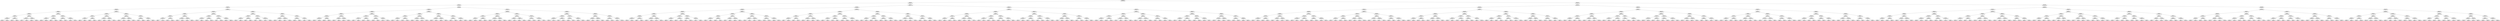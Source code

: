 ## [header material...]
## Command to get the layout: "dot -Teps thisfile > thisfile.eps"
graph "test"
{
node [shape="rectangle", fontsize=10, width=".2", height=".2", margin=0];
graph[fontsize=8];

n000 [label="clustersize = 14060
splitting feature:
((0.766,-0.524)-(0.289,0.508))"] ;
n000 -- n001 ;
n001 [label="clustersize = 3337
splitting feature:
((-0.292,0.938)-(-0.913,-0.415))"] ;
n001 -- n002 ;
n002 [label="clustersize = 1519
splitting feature:
((0.604,0.13)-(-0.348,0.841))"] ;
n002 -- n003 ;
n003 [label="clustersize = 428
splitting feature:
((0.17,0.729)-(0.111,-0.603))"] ;
n003 -- n004 ;
n004 [label="clustersize = 156
splitting feature:
((-0.239,-0.658)-(0.648,0.347))"] ;
n004 -- n005 ;
n005 [label="clustersize = 81
splitting feature:
((-0.166,-0.284)-(0.0354,0.671))"] ;
n005 -- n006 ;
n006 [label="clustersize = 35
splitting feature:
((-0.263,-0.708)-(0.15,0.629))"] ;
n006 -- n007 ;
n007 [label="clustersize = 16
splitting feature:
((-0.02,0.382)-(0.477,0.199))"] ;
n007 -- n008 ;
n008 [label="clustersize = 8
splitting feature:
((-0.942,-0.614)-(0.685,-0.853))"] ;
n008 -- n009 ;
n009 [label="clustersize = 4
pupil avg:
[-0.20033074 -0.1032579 ]"] ;
n008 -- n010 ;
n010 [label="clustersize = 4
pupil avg:
[-0.01772007  0.16453901]"] ;
n007 -- n011 ;
n011 [label="clustersize = 8
splitting feature:
((0.985,0.0196)-(-0.717,-0.824))"] ;
n011 -- n012 ;
n012 [label="clustersize = 4
pupil avg:
[-0.24026297  0.24613836]"] ;
n011 -- n013 ;
n013 [label="clustersize = 4
pupil avg:
[-0.44215353  0.08957629]"] ;
n006 -- n014 ;
n014 [label="clustersize = 19
splitting feature:
((-0.85,0.348)-(0.676,-0.937))"] ;
n014 -- n015 ;
n015 [label="clustersize = 8
splitting feature:
((0.356,0.823)-(-0.378,-9.01e-05))"] ;
n015 -- n016 ;
n016 [label="clustersize = 4
pupil avg:
[ 0.08454701  0.14714072]"] ;
n015 -- n017 ;
n017 [label="clustersize = 4
pupil avg:
[ 0.42767857 -0.14285714]"] ;
n014 -- n018 ;
n018 [label="clustersize = 11
splitting feature:
((-0.0318,-0.915)-(0.624,-0.401))"] ;
n018 -- n019 ;
n019 [label="clustersize = 6
pupil avg:
[-0.09438998  0.16356419]"] ;
n018 -- n020 ;
n020 [label="clustersize = 5
pupil avg:
[ 0.0755929   0.26705882]"] ;
n005 -- n021 ;
n021 [label="clustersize = 46
splitting feature:
((0.148,0.887)-(0.261,0.318))"] ;
n021 -- n022 ;
n022 [label="clustersize = 20
splitting feature:
((-0.658,0.163)-(-0.637,0.02))"] ;
n022 -- n023 ;
n023 [label="clustersize = 8
splitting feature:
((0.431,0.0184)-(0.617,-0.738))"] ;
n023 -- n024 ;
n024 [label="clustersize = 4
pupil avg:
[ 0.06434653  0.16065269]"] ;
n023 -- n025 ;
n025 [label="clustersize = 4
pupil avg:
[ 0.08498438  0.05666023]"] ;
n022 -- n026 ;
n026 [label="clustersize = 12
splitting feature:
((0.673,-0.725)-(0.335,-0.169))"] ;
n026 -- n027 ;
n027 [label="clustersize = 8
pupil avg:
[ 0.15656435  0.14134478]"] ;
n026 -- n028 ;
n028 [label="clustersize = 4
pupil avg:
[ 0.45212698  0.0591696 ]"] ;
n021 -- n029 ;
n029 [label="clustersize = 26
splitting feature:
((-0.423,0.528)-(0.189,0.504))"] ;
n029 -- n030 ;
n030 [label="clustersize = 18
splitting feature:
((0.379,0.996)-(-0.775,0.963))"] ;
n030 -- n031 ;
n031 [label="clustersize = 12
pupil avg:
[ 0.18744599  0.24329781]"] ;
n030 -- n032 ;
n032 [label="clustersize = 6
pupil avg:
[ 0.03451816  0.1776645 ]"] ;
n029 -- n033 ;
n033 [label="clustersize = 8
splitting feature:
((-0.461,0.0979)-(0.0502,-0.876))"] ;
n033 -- n034 ;
n034 [label="clustersize = 4
pupil avg:
[ 0.13817641  0.23068182]"] ;
n033 -- n035 ;
n035 [label="clustersize = 4
pupil avg:
[ 0.359319    0.05435228]"] ;
n004 -- n036 ;
n036 [label="clustersize = 75
splitting feature:
((-0.651,-0.45)-(-0.197,0.842))"] ;
n036 -- n037 ;
n037 [label="clustersize = 34
splitting feature:
((0.654,0.848)-(-0.748,-0.376))"] ;
n037 -- n038 ;
n038 [label="clustersize = 17
splitting feature:
((0.542,0.566)-(-0.105,0.208))"] ;
n038 -- n039 ;
n039 [label="clustersize = 8
splitting feature:
((-0.0212,-0.616)-(0.514,-0.991))"] ;
n039 -- n040 ;
n040 [label="clustersize = 4
pupil avg:
[ 0.15934959  0.22123984]"] ;
n039 -- n041 ;
n041 [label="clustersize = 4
pupil avg:
[-0.01404896  0.2032297 ]"] ;
n038 -- n042 ;
n042 [label="clustersize = 9
splitting feature:
((-0.171,-0.699)-(-0.5,-0.687))"] ;
n042 -- n043 ;
n043 [label="clustersize = 4
pupil avg:
[ 0.21045203  0.36542072]"] ;
n042 -- n044 ;
n044 [label="clustersize = 5
pupil avg:
[ 0.48284469  0.15462449]"] ;
n037 -- n045 ;
n045 [label="clustersize = 17
splitting feature:
((-0.316,0.819)-(-0.343,-0.908))"] ;
n045 -- n046 ;
n046 [label="clustersize = 9
splitting feature:
((0.0751,-0.892)-(0.184,0.627))"] ;
n046 -- n047 ;
n047 [label="clustersize = 4
pupil avg:
[ 0.15849282  0.17533892]"] ;
n046 -- n048 ;
n048 [label="clustersize = 5
pupil avg:
[ 0.11865786  0.25613838]"] ;
n045 -- n049 ;
n049 [label="clustersize = 8
splitting feature:
((-0.308,0.483)-(-0.36,0.927))"] ;
n049 -- n050 ;
n050 [label="clustersize = 4
pupil avg:
[-0.05079476  0.25477139]"] ;
n049 -- n051 ;
n051 [label="clustersize = 4
pupil avg:
[ 0.08600751  0.16076345]"] ;
n036 -- n052 ;
n052 [label="clustersize = 41
splitting feature:
((0.554,0.666)-(-0.696,0.969))"] ;
n052 -- n053 ;
n053 [label="clustersize = 23
splitting feature:
((-0.276,0.506)-(-0.0362,0.902))"] ;
n053 -- n054 ;
n054 [label="clustersize = 11
splitting feature:
((-0.383,-0.521)-(0.692,-0.0632))"] ;
n054 -- n055 ;
n055 [label="clustersize = 4
pupil avg:
[-0.16282642  0.33990015]"] ;
n054 -- n056 ;
n056 [label="clustersize = 7
pupil avg:
[ 0.27621518  0.29984844]"] ;
n053 -- n057 ;
n057 [label="clustersize = 12
splitting feature:
((0.196,-0.948)-(0.278,-0.638))"] ;
n057 -- n058 ;
n058 [label="clustersize = 4
pupil avg:
[ 0.32528765  0.0699476 ]"] ;
n057 -- n059 ;
n059 [label="clustersize = 8
pupil avg:
[ 0.66418618  0.22134682]"] ;
n052 -- n060 ;
n060 [label="clustersize = 18
splitting feature:
((0.226,0.413)-(-0.58,0.736))"] ;
n060 -- n061 ;
n061 [label="clustersize = 8
splitting feature:
((0.251,-0.905)-(-0.265,0.559))"] ;
n061 -- n062 ;
n062 [label="clustersize = 4
pupil avg:
[ 0.31591776  0.15231019]"] ;
n061 -- n063 ;
n063 [label="clustersize = 4
pupil avg:
[ 0.74968983  0.05507306]"] ;
n060 -- n064 ;
n064 [label="clustersize = 10
splitting feature:
((0.773,0.34)-(0.538,-0.718))"] ;
n064 -- n065 ;
n065 [label="clustersize = 5
pupil avg:
[ 0.93669355  0.18892473]"] ;
n064 -- n066 ;
n066 [label="clustersize = 5
pupil avg:
[ 0.76458186  0.19701604]"] ;
n003 -- n067 ;
n067 [label="clustersize = 272
splitting feature:
((0.437,0.0868)-(0.0703,0.628))"] ;
n067 -- n068 ;
n068 [label="clustersize = 197
splitting feature:
((-0.833,-0.103)-(-0.109,-0.897))"] ;
n068 -- n069 ;
n069 [label="clustersize = 33
splitting feature:
((-0.117,0.381)-(0.234,-0.116))"] ;
n069 -- n070 ;
n070 [label="clustersize = 16
splitting feature:
((-0.895,0.206)-(-0.257,0.306))"] ;
n070 -- n071 ;
n071 [label="clustersize = 8
splitting feature:
((0.643,-0.0422)-(0.122,0.955))"] ;
n071 -- n072 ;
n072 [label="clustersize = 4
pupil avg:
[ 0.54545455 -0.17777778]"] ;
n071 -- n073 ;
n073 [label="clustersize = 4
pupil avg:
[ 0.201221    0.04035409]"] ;
n070 -- n074 ;
n074 [label="clustersize = 8
splitting feature:
((0.891,0.11)-(-0.706,-0.279))"] ;
n074 -- n075 ;
n075 [label="clustersize = 4
pupil avg:
[-0.34442191 -0.10584855]"] ;
n074 -- n076 ;
n076 [label="clustersize = 4
pupil avg:
[ 0.09561045  0.03622628]"] ;
n069 -- n077 ;
n077 [label="clustersize = 17
splitting feature:
((-0.274,0.864)-(-0.674,-0.968))"] ;
n077 -- n078 ;
n078 [label="clustersize = 9
splitting feature:
((-0.591,-0.781)-(-0.0369,-0.902))"] ;
n078 -- n079 ;
n079 [label="clustersize = 4
pupil avg:
[-0.14046942  0.24964438]"] ;
n078 -- n080 ;
n080 [label="clustersize = 5
pupil avg:
[ 0.11115168  0.18480054]"] ;
n077 -- n081 ;
n081 [label="clustersize = 8
splitting feature:
((-0.916,-0.676)-(0.597,0.218))"] ;
n081 -- n082 ;
n082 [label="clustersize = 4
pupil avg:
[-0.44034188  0.05931624]"] ;
n081 -- n083 ;
n083 [label="clustersize = 4
pupil avg:
[-0.06829268  0.13342426]"] ;
n068 -- n084 ;
n084 [label="clustersize = 164
splitting feature:
((0.453,0.651)-(-0.908,-0.521))"] ;
n084 -- n085 ;
n085 [label="clustersize = 88
splitting feature:
((-0.622,-0.826)-(0.568,-0.782))"] ;
n085 -- n086 ;
n086 [label="clustersize = 26
splitting feature:
((-0.42,-0.201)-(-0.152,0.298))"] ;
n086 -- n087 ;
n087 [label="clustersize = 22
pupil avg:
[-0.407943    0.21936224]"] ;
n086 -- n088 ;
n088 [label="clustersize = 4
pupil avg:
[-0.14736353  0.01692007]"] ;
n085 -- n089 ;
n089 [label="clustersize = 62
splitting feature:
((0.993,-0.183)-(-0.656,0.715))"] ;
n089 -- n090 ;
n090 [label="clustersize = 42
pupil avg:
[-0.15188373  0.26543559]"] ;
n089 -- n091 ;
n091 [label="clustersize = 20
pupil avg:
[ 0.10088311  0.17881638]"] ;
n084 -- n092 ;
n092 [label="clustersize = 76
splitting feature:
((-0.0589,0.738)-(0.0203,-0.998))"] ;
n092 -- n093 ;
n093 [label="clustersize = 13
splitting feature:
((0.242,0.422)-(-0.803,0.376))"] ;
n093 -- n094 ;
n094 [label="clustersize = 5
pupil avg:
[-0.27762783  0.21102114]"] ;
n093 -- n095 ;
n095 [label="clustersize = 8
pupil avg:
[ 0.0509073   0.02593109]"] ;
n092 -- n096 ;
n096 [label="clustersize = 63
splitting feature:
((0.254,0.705)-(0.502,0.867))"] ;
n096 -- n097 ;
n097 [label="clustersize = 34
pupil avg:
[-0.25690561  0.09381735]"] ;
n096 -- n098 ;
n098 [label="clustersize = 29
pupil avg:
[-0.47508685  0.08439165]"] ;
n067 -- n099 ;
n099 [label="clustersize = 75
splitting feature:
((0.898,-0.862)-(-0.957,0.517))"] ;
n099 -- n100 ;
n100 [label="clustersize = 37
splitting feature:
((0.68,-0.651)-(0.0121,0.832))"] ;
n100 -- n101 ;
n101 [label="clustersize = 18
splitting feature:
((-0.198,-0.667)-(0.374,-0.171))"] ;
n101 -- n102 ;
n102 [label="clustersize = 8
splitting feature:
((-0.606,0.385)-(-0.12,0.863))"] ;
n102 -- n103 ;
n103 [label="clustersize = 4
pupil avg:
[-0.16251375  0.0034497 ]"] ;
n102 -- n104 ;
n104 [label="clustersize = 4
pupil avg:
[-0.38536953  0.10796883]"] ;
n101 -- n105 ;
n105 [label="clustersize = 10
splitting feature:
((0.93,-0.549)-(-0.541,0.652))"] ;
n105 -- n106 ;
n106 [label="clustersize = 6
pupil avg:
[-0.20861666  0.29812157]"] ;
n105 -- n107 ;
n107 [label="clustersize = 4
pupil avg:
[-0.03829966  0.15446128]"] ;
n100 -- n108 ;
n108 [label="clustersize = 19
splitting feature:
((0.102,0.447)-(0.052,-0.919))"] ;
n108 -- n109 ;
n109 [label="clustersize = 9
splitting feature:
((-0.144,0.926)-(-0.228,-0.871))"] ;
n109 -- n110 ;
n110 [label="clustersize = 4
pupil avg:
[ 0.57782258 -0.02701613]"] ;
n109 -- n111 ;
n111 [label="clustersize = 5
pupil avg:
[ 0.06232026  0.07001634]"] ;
n108 -- n112 ;
n112 [label="clustersize = 10
splitting feature:
((-0.0833,-0.904)-(-0.643,0.105))"] ;
n112 -- n113 ;
n113 [label="clustersize = 5
pupil avg:
[-0.17110051  0.11917992]"] ;
n112 -- n114 ;
n114 [label="clustersize = 5
pupil avg:
[ 0.07674489  0.02362362]"] ;
n099 -- n115 ;
n115 [label="clustersize = 38
splitting feature:
((-0.757,0.32)-(-0.212,0.772))"] ;
n115 -- n116 ;
n116 [label="clustersize = 20
splitting feature:
((0.144,0.765)-(-0.621,0.678))"] ;
n116 -- n117 ;
n117 [label="clustersize = 8
splitting feature:
((0.757,-0.676)-(0.28,0.826))"] ;
n117 -- n118 ;
n118 [label="clustersize = 4
pupil avg:
[ 0.33047853  0.05970808]"] ;
n117 -- n119 ;
n119 [label="clustersize = 4
pupil avg:
[ 0.06430906  0.02824463]"] ;
n116 -- n120 ;
n120 [label="clustersize = 12
splitting feature:
((-0.0662,0.739)-(0.155,-0.581))"] ;
n120 -- n121 ;
n121 [label="clustersize = 4
pupil avg:
[ 0.12619048  0.02797619]"] ;
n120 -- n122 ;
n122 [label="clustersize = 8
pupil avg:
[-0.12361647 -0.00889887]"] ;
n115 -- n123 ;
n123 [label="clustersize = 18
splitting feature:
((-0.463,-0.7)-(0.868,-0.767))"] ;
n123 -- n124 ;
n124 [label="clustersize = 10
splitting feature:
((0.591,-0.723)-(0.202,0.146))"] ;
n124 -- n125 ;
n125 [label="clustersize = 5
pupil avg:
[ 0.33609064 -0.05405405]"] ;
n124 -- n126 ;
n126 [label="clustersize = 5
pupil avg:
[ 0.18291892  0.14040841]"] ;
n123 -- n127 ;
n127 [label="clustersize = 8
splitting feature:
((-0.118,-0.718)-(-0.81,0.771))"] ;
n127 -- n128 ;
n128 [label="clustersize = 4
pupil avg:
[ 0.28721166 -0.14757202]"] ;
n127 -- n129 ;
n129 [label="clustersize = 4
pupil avg:
[ 0.65772483 -0.08267572]"] ;
n002 -- n130 ;
n130 [label="clustersize = 1091
splitting feature:
((0.6,1)-(-0.778,0.551))"] ;
n130 -- n131 ;
n131 [label="clustersize = 414
splitting feature:
((0.00514,0.656)-(0.326,0.299))"] ;
n131 -- n132 ;
n132 [label="clustersize = 242
splitting feature:
((0.0022,-0.359)-(0.0694,0.732))"] ;
n132 -- n133 ;
n133 [label="clustersize = 141
splitting feature:
((-0.264,-0.299)-(0.221,-0.548))"] ;
n133 -- n134 ;
n134 [label="clustersize = 102
splitting feature:
((0.505,-0.46)-(0.693,-0.959))"] ;
n134 -- n135 ;
n135 [label="clustersize = 64
splitting feature:
((0.259,-0.672)-(-0.206,0.393))"] ;
n135 -- n136 ;
n136 [label="clustersize = 26
pupil avg:
[-0.14640967 -0.02851052]"] ;
n135 -- n137 ;
n137 [label="clustersize = 38
pupil avg:
[ 0.16216374 -0.15336021]"] ;
n134 -- n138 ;
n138 [label="clustersize = 38
splitting feature:
((0.74,0.94)-(-0.633,-0.447))"] ;
n138 -- n139 ;
n139 [label="clustersize = 10
pupil avg:
[ 0.00585558 -0.09596042]"] ;
n138 -- n140 ;
n140 [label="clustersize = 28
pupil avg:
[ 0.46302506 -0.24581904]"] ;
n133 -- n141 ;
n141 [label="clustersize = 39
splitting feature:
((-0.961,0.791)-(-0.868,-0.436))"] ;
n141 -- n142 ;
n142 [label="clustersize = 20
splitting feature:
((-0.22,-0.592)-(0.242,0.545))"] ;
n142 -- n143 ;
n143 [label="clustersize = 15
pupil avg:
[-0.43849429  0.04822467]"] ;
n142 -- n144 ;
n144 [label="clustersize = 5
pupil avg:
[ 0.11007693  0.07863331]"] ;
n141 -- n145 ;
n145 [label="clustersize = 19
splitting feature:
((0.813,0.73)-(0.995,0.232))"] ;
n145 -- n146 ;
n146 [label="clustersize = 14
pupil avg:
[ 0.03295919  0.14630525]"] ;
n145 -- n147 ;
n147 [label="clustersize = 5
pupil avg:
[ 0.36446027 -0.28196341]"] ;
n132 -- n148 ;
n148 [label="clustersize = 101
splitting feature:
((-0.974,0.0978)-(0.577,0.853))"] ;
n148 -- n149 ;
n149 [label="clustersize = 58
splitting feature:
((0.621,0.622)-(-0.732,-0.00734))"] ;
n149 -- n150 ;
n150 [label="clustersize = 12
splitting feature:
((-0.714,-0.573)-(-0.771,0.998))"] ;
n150 -- n151 ;
n151 [label="clustersize = 7
pupil avg:
[ 0.45649169 -0.21072308]"] ;
n150 -- n152 ;
n152 [label="clustersize = 5
pupil avg:
[ 0.13791266 -0.15204075]"] ;
n149 -- n153 ;
n153 [label="clustersize = 46
splitting feature:
((-0.447,-0.626)-(0.92,-0.951))"] ;
n153 -- n154 ;
n154 [label="clustersize = 24
pupil avg:
[ 0.42519894 -0.11066029]"] ;
n153 -- n155 ;
n155 [label="clustersize = 22
pupil avg:
[ 0.64321485 -0.14116037]"] ;
n148 -- n156 ;
n156 [label="clustersize = 43
splitting feature:
((-0.323,-0.52)-(-0.456,0.506))"] ;
n156 -- n157 ;
n157 [label="clustersize = 23
splitting feature:
((0.848,0.651)-(0.838,-0.62))"] ;
n157 -- n158 ;
n158 [label="clustersize = 8
pupil avg:
[ 0.10853175  0.06656746]"] ;
n157 -- n159 ;
n159 [label="clustersize = 15
pupil avg:
[-0.1890956  -0.06010577]"] ;
n156 -- n160 ;
n160 [label="clustersize = 20
splitting feature:
((0.26,-0.51)-(0.785,-0.784))"] ;
n160 -- n161 ;
n161 [label="clustersize = 13
pupil avg:
[ 0.43817297  0.15017899]"] ;
n160 -- n162 ;
n162 [label="clustersize = 7
pupil avg:
[ 0.73815187  0.19325985]"] ;
n131 -- n163 ;
n163 [label="clustersize = 172
splitting feature:
((-0.469,0.414)-(-0.398,-0.157))"] ;
n163 -- n164 ;
n164 [label="clustersize = 62
splitting feature:
((0.704,-0.0369)-(-0.00354,0.63))"] ;
n164 -- n165 ;
n165 [label="clustersize = 26
splitting feature:
((0.106,0.947)-(0.698,-0.679))"] ;
n165 -- n166 ;
n166 [label="clustersize = 17
splitting feature:
((-0.267,0.45)-(0.608,-0.353))"] ;
n166 -- n167 ;
n167 [label="clustersize = 5
pupil avg:
[ 0.00336487  0.02412045]"] ;
n166 -- n168 ;
n168 [label="clustersize = 12
pupil avg:
[-0.48101524  0.04781876]"] ;
n165 -- n169 ;
n169 [label="clustersize = 9
splitting feature:
((-0.186,0.443)-(0.109,-0.904))"] ;
n169 -- n170 ;
n170 [label="clustersize = 5
pupil avg:
[ 0.36114774 -0.01365079]"] ;
n169 -- n171 ;
n171 [label="clustersize = 4
pupil avg:
[-0.03797724  0.25802259]"] ;
n164 -- n172 ;
n172 [label="clustersize = 36
splitting feature:
((0.956,-0.675)-(0.584,0.555))"] ;
n172 -- n173 ;
n173 [label="clustersize = 14
splitting feature:
((0.665,-0.248)-(0.692,-0.508))"] ;
n173 -- n174 ;
n174 [label="clustersize = 4
pupil avg:
[ 0.22913893  0.30694845]"] ;
n173 -- n175 ;
n175 [label="clustersize = 10
pupil avg:
[ 0.61092273  0.06590571]"] ;
n172 -- n176 ;
n176 [label="clustersize = 22
splitting feature:
((0.09,0.401)-(-0.79,-0.105))"] ;
n176 -- n177 ;
n177 [label="clustersize = 16
pupil avg:
[ 0.0924223   0.24597682]"] ;
n176 -- n178 ;
n178 [label="clustersize = 6
pupil avg:
[-0.1099217   0.01207224]"] ;
n163 -- n179 ;
n179 [label="clustersize = 110
splitting feature:
((-0.772,0.859)-(0.713,0.565))"] ;
n179 -- n180 ;
n180 [label="clustersize = 88
splitting feature:
((-0.18,0.907)-(-0.825,0.602))"] ;
n180 -- n181 ;
n181 [label="clustersize = 66
splitting feature:
((0.229,-0.615)-(0.858,-0.849))"] ;
n181 -- n182 ;
n182 [label="clustersize = 62
pupil avg:
[-0.4680979  0.1251516]"] ;
n181 -- n183 ;
n183 [label="clustersize = 4
pupil avg:
[ 0.15103108 -0.00414593]"] ;
n180 -- n184 ;
n184 [label="clustersize = 22
splitting feature:
((0.356,0.726)-(0.847,0.772))"] ;
n184 -- n185 ;
n185 [label="clustersize = 8
pupil avg:
[ 0.20600359 -0.00067597]"] ;
n184 -- n186 ;
n186 [label="clustersize = 14
pupil avg:
[-0.42034256  0.01328293]"] ;
n179 -- n187 ;
n187 [label="clustersize = 22
splitting feature:
((-0.425,0.453)-(-0.388,0.58))"] ;
n187 -- n188 ;
n188 [label="clustersize = 12
splitting feature:
((0.612,-0.197)-(-0.504,0.143))"] ;
n188 -- n189 ;
n189 [label="clustersize = 5
pupil avg:
[-0.51375661  0.00714286]"] ;
n188 -- n190 ;
n190 [label="clustersize = 7
pupil avg:
[-0.10753884  0.03185375]"] ;
n187 -- n191 ;
n191 [label="clustersize = 10
splitting feature:
((0.0926,0.408)-(-0.199,-0.672))"] ;
n191 -- n192 ;
n192 [label="clustersize = 4
pupil avg:
[ 0.18858018  0.05731225]"] ;
n191 -- n193 ;
n193 [label="clustersize = 6
pupil avg:
[ 0.5378809  -0.25401194]"] ;
n130 -- n194 ;
n194 [label="clustersize = 677
splitting feature:
((-0.132,-0.451)-(-0.444,0.567))"] ;
n194 -- n195 ;
n195 [label="clustersize = 363
splitting feature:
((-0.156,-0.44)-(-0.326,0.737))"] ;
n195 -- n196 ;
n196 [label="clustersize = 287
splitting feature:
((-0.797,0.536)-(-0.22,-0.363))"] ;
n196 -- n197 ;
n197 [label="clustersize = 97
splitting feature:
((0.158,-0.0501)-(-0.186,0.419))"] ;
n197 -- n198 ;
n198 [label="clustersize = 41
splitting feature:
((-0.52,0.713)-(-0.716,0.444))"] ;
n198 -- n199 ;
n199 [label="clustersize = 11
pupil avg:
[-0.05354236  0.02236752]"] ;
n198 -- n200 ;
n200 [label="clustersize = 30
pupil avg:
[ 0.16448564  0.10535185]"] ;
n197 -- n201 ;
n201 [label="clustersize = 56
splitting feature:
((0.476,0.0159)-(-0.332,-0.731))"] ;
n201 -- n202 ;
n202 [label="clustersize = 11
pupil avg:
[ 0.44619463 -0.01491062]"] ;
n201 -- n203 ;
n203 [label="clustersize = 45
pupil avg:
[ 0.23936973 -0.04520973]"] ;
n196 -- n204 ;
n204 [label="clustersize = 190
splitting feature:
((-0.698,0.389)-(-0.549,-0.553))"] ;
n204 -- n205 ;
n205 [label="clustersize = 72
splitting feature:
((-0.951,-0.541)-(0.696,0.656))"] ;
n205 -- n206 ;
n206 [label="clustersize = 28
pupil avg:
[ 0.0424166  -0.04133162]"] ;
n205 -- n207 ;
n207 [label="clustersize = 44
pupil avg:
[ 0.19300041  0.07180056]"] ;
n204 -- n208 ;
n208 [label="clustersize = 118
splitting feature:
((-0.1,0.684)-(0.205,-0.314))"] ;
n208 -- n209 ;
n209 [label="clustersize = 43
pupil avg:
[ 0.05604426 -0.04599901]"] ;
n208 -- n210 ;
n210 [label="clustersize = 75
pupil avg:
[-0.24712866 -0.00623352]"] ;
n195 -- n211 ;
n211 [label="clustersize = 76
splitting feature:
((0.288,0.167)-(0.0411,0.554))"] ;
n211 -- n212 ;
n212 [label="clustersize = 20
splitting feature:
((-0.62,0.827)-(-0.449,-0.817))"] ;
n212 -- n213 ;
n213 [label="clustersize = 8
splitting feature:
((0.314,0.0628)-(-0.551,0.297))"] ;
n213 -- n214 ;
n214 [label="clustersize = 4
pupil avg:
[ 0.29568765  0.08531469]"] ;
n213 -- n215 ;
n215 [label="clustersize = 4
pupil avg:
[ 0.67244847 -0.23497989]"] ;
n212 -- n216 ;
n216 [label="clustersize = 12
splitting feature:
((-0.515,-0.00656)-(-0.742,0.419))"] ;
n216 -- n217 ;
n217 [label="clustersize = 5
pupil avg:
[-0.23526256 -0.2025974 ]"] ;
n216 -- n218 ;
n218 [label="clustersize = 7
pupil avg:
[ 0.20978648 -0.03280667]"] ;
n211 -- n219 ;
n219 [label="clustersize = 56
splitting feature:
((-0.827,-0.282)-(-0.934,-0.808))"] ;
n219 -- n220 ;
n220 [label="clustersize = 41
splitting feature:
((-0.177,-0.7)-(-0.161,0.569))"] ;
n220 -- n221 ;
n221 [label="clustersize = 6
pupil avg:
[ 0.23611916 -0.03962074]"] ;
n220 -- n222 ;
n222 [label="clustersize = 35
pupil avg:
[ 0.52710377 -0.09250201]"] ;
n219 -- n223 ;
n223 [label="clustersize = 15
splitting feature:
((0.894,-0.772)-(-0.819,0.466))"] ;
n223 -- n224 ;
n224 [label="clustersize = 8
pupil avg:
[ 0.70163529 -0.17976773]"] ;
n223 -- n225 ;
n225 [label="clustersize = 7
pupil avg:
[ 0.70977407  0.01619677]"] ;
n194 -- n226 ;
n226 [label="clustersize = 314
splitting feature:
((-0.465,-0.379)-(-0.385,0.791))"] ;
n226 -- n227 ;
n227 [label="clustersize = 85
splitting feature:
((0.564,-0.394)-(-0.857,-0.604))"] ;
n227 -- n228 ;
n228 [label="clustersize = 39
splitting feature:
((-0.28,0.203)-(-0.0198,0.861))"] ;
n228 -- n229 ;
n229 [label="clustersize = 23
splitting feature:
((-0.192,0.539)-(-0.0384,-0.903))"] ;
n229 -- n230 ;
n230 [label="clustersize = 11
pupil avg:
[ 0.11870707 -0.10558992]"] ;
n229 -- n231 ;
n231 [label="clustersize = 12
pupil avg:
[ 0.00712187  0.11928849]"] ;
n228 -- n232 ;
n232 [label="clustersize = 16
splitting feature:
((-0.408,-0.0799)-(-0.671,0.807))"] ;
n232 -- n233 ;
n233 [label="clustersize = 11
pupil avg:
[ 0.24271156  0.11810842]"] ;
n232 -- n234 ;
n234 [label="clustersize = 5
pupil avg:
[ 0.63681918  0.08746754]"] ;
n227 -- n235 ;
n235 [label="clustersize = 46
splitting feature:
((-0.297,-0.872)-(-0.677,0.993))"] ;
n235 -- n236 ;
n236 [label="clustersize = 36
splitting feature:
((0.307,0.444)-(0.14,0.547))"] ;
n236 -- n237 ;
n237 [label="clustersize = 8
pupil avg:
[-0.10697986 -0.20549492]"] ;
n236 -- n238 ;
n238 [label="clustersize = 28
pupil avg:
[ 0.17177842 -0.21279888]"] ;
n235 -- n239 ;
n239 [label="clustersize = 10
splitting feature:
((0.465,0.994)-(0.482,-0.421))"] ;
n239 -- n240 ;
n240 [label="clustersize = 5
pupil avg:
[ 0.25482378 -0.32505023]"] ;
n239 -- n241 ;
n241 [label="clustersize = 5
pupil avg:
[ 0.58708514 -0.24601732]"] ;
n226 -- n242 ;
n242 [label="clustersize = 229
splitting feature:
((-0.35,0.902)-(-0.0934,0.191))"] ;
n242 -- n243 ;
n243 [label="clustersize = 170
splitting feature:
((-0.679,-0.5)-(-0.351,0.942))"] ;
n243 -- n244 ;
n244 [label="clustersize = 13
splitting feature:
((-0.552,-0.835)-(-0.987,0.579))"] ;
n244 -- n245 ;
n245 [label="clustersize = 9
pupil avg:
[ 0.09502089 -0.08599939]"] ;
n244 -- n246 ;
n246 [label="clustersize = 4
pupil avg:
[ 0.43720817 -0.2890227 ]"] ;
n243 -- n247 ;
n247 [label="clustersize = 157
splitting feature:
((-0.623,0.935)-(0.628,0.967))"] ;
n247 -- n248 ;
n248 [label="clustersize = 148
pupil avg:
[ 0.57565407 -0.21292631]"] ;
n247 -- n249 ;
n249 [label="clustersize = 9
pupil avg:
[ 0.27081405  0.0381791 ]"] ;
n242 -- n250 ;
n250 [label="clustersize = 59
splitting feature:
((0.9,-0.0373)-(-0.884,-0.587))"] ;
n250 -- n251 ;
n251 [label="clustersize = 9
splitting feature:
((0.903,-0.481)-(-0.547,-0.508))"] ;
n251 -- n252 ;
n252 [label="clustersize = 5
pupil avg:
[ 0.56832622  0.26568042]"] ;
n251 -- n253 ;
n253 [label="clustersize = 4
pupil avg:
[-0.00599714  0.11638471]"] ;
n250 -- n254 ;
n254 [label="clustersize = 50
splitting feature:
((0.558,0.673)-(-0.422,0.124))"] ;
n254 -- n255 ;
n255 [label="clustersize = 6
pupil avg:
[ 0.47753971  0.06915519]"] ;
n254 -- n256 ;
n256 [label="clustersize = 44
pupil avg:
[ 0.30611119 -0.17906397]"] ;
n001 -- n257 ;
n257 [label="clustersize = 1818
splitting feature:
((-0.0732,0.598)-(-0.172,-0.586))"] ;
n257 -- n258 ;
n258 [label="clustersize = 689
splitting feature:
((-0.281,0.073)-(-0.0805,0.719))"] ;
n258 -- n259 ;
n259 [label="clustersize = 393
splitting feature:
((-0.398,-0.45)-(0.0529,0.757))"] ;
n259 -- n260 ;
n260 [label="clustersize = 251
splitting feature:
((-0.484,0.662)-(-0.423,-0.715))"] ;
n260 -- n261 ;
n261 [label="clustersize = 58
splitting feature:
((-0.393,0.762)-(-0.968,-0.741))"] ;
n261 -- n262 ;
n262 [label="clustersize = 35
splitting feature:
((-0.44,0.883)-(0.0646,0.298))"] ;
n262 -- n263 ;
n263 [label="clustersize = 19
splitting feature:
((0.0339,-0.253)-(-0.251,0.968))"] ;
n263 -- n264 ;
n264 [label="clustersize = 11
pupil avg:
[ 0.4961449  -0.24836519]"] ;
n263 -- n265 ;
n265 [label="clustersize = 8
pupil avg:
[ 0.25101212 -0.24963377]"] ;
n262 -- n266 ;
n266 [label="clustersize = 16
splitting feature:
((0.163,-0.927)-(0.0279,-0.0319))"] ;
n266 -- n267 ;
n267 [label="clustersize = 4
pupil avg:
[ 0.35458839 -0.0274404 ]"] ;
n266 -- n268 ;
n268 [label="clustersize = 12
pupil avg:
[-0.08715905 -0.19749517]"] ;
n261 -- n269 ;
n269 [label="clustersize = 23
splitting feature:
((0.111,-0.298)-(-0.853,0.821))"] ;
n269 -- n270 ;
n270 [label="clustersize = 15
splitting feature:
((0.363,-0.445)-(-0.39,0.0957))"] ;
n270 -- n271 ;
n271 [label="clustersize = 5
pupil avg:
[-0.43689076  0.14310924]"] ;
n270 -- n272 ;
n272 [label="clustersize = 10
pupil avg:
[-0.11673819 -0.19488069]"] ;
n269 -- n273 ;
n273 [label="clustersize = 8
splitting feature:
((0.00997,-0.0296)-(-0.309,0.7))"] ;
n273 -- n274 ;
n274 [label="clustersize = 4
pupil avg:
[-0.0431677  -0.11283644]"] ;
n273 -- n275 ;
n275 [label="clustersize = 4
pupil avg:
[ 0.44052537 -0.12259345]"] ;
n260 -- n276 ;
n276 [label="clustersize = 193
splitting feature:
((0.307,0.134)-(-0.328,0.126))"] ;
n276 -- n277 ;
n277 [label="clustersize = 25
splitting feature:
((-0.503,-0.944)-(-0.0712,0.632))"] ;
n277 -- n278 ;
n278 [label="clustersize = 8
splitting feature:
((-0.355,0.13)-(0.0937,-0.317))"] ;
n278 -- n279 ;
n279 [label="clustersize = 4
pupil avg:
[-0.24869096  0.27415655]"] ;
n278 -- n280 ;
n280 [label="clustersize = 4
pupil avg:
[-0.48649293  0.24526935]"] ;
n277 -- n281 ;
n281 [label="clustersize = 17
splitting feature:
((-0.477,0.367)-(0.063,-0.0864))"] ;
n281 -- n282 ;
n282 [label="clustersize = 4
pupil avg:
[-0.30109654 -0.21035048]"] ;
n281 -- n283 ;
n283 [label="clustersize = 13
pupil avg:
[-0.01482114  0.06593225]"] ;
n276 -- n284 ;
n284 [label="clustersize = 168
splitting feature:
((-0.111,-0.229)-(0.593,0.776))"] ;
n284 -- n285 ;
n285 [label="clustersize = 153
splitting feature:
((-0.0542,0.553)-(-0.283,-0.371))"] ;
n285 -- n286 ;
n286 [label="clustersize = 42
pupil avg:
[-0.01286994 -0.15287245]"] ;
n285 -- n287 ;
n287 [label="clustersize = 111
pupil avg:
[-0.19590791 -0.16440379]"] ;
n284 -- n288 ;
n288 [label="clustersize = 15
splitting feature:
((0.8,0.58)-(-0.791,-0.381))"] ;
n288 -- n289 ;
n289 [label="clustersize = 9
pupil avg:
[-0.19281747  0.17741727]"] ;
n288 -- n290 ;
n290 [label="clustersize = 6
pupil avg:
[ 0.13556913 -0.16378811]"] ;
n259 -- n291 ;
n291 [label="clustersize = 142
splitting feature:
((-0.672,0.804)-(0.392,-0.143))"] ;
n291 -- n292 ;
n292 [label="clustersize = 54
splitting feature:
((-0.892,-0.407)-(-0.334,0.564))"] ;
n292 -- n293 ;
n293 [label="clustersize = 35
splitting feature:
((0.497,0.96)-(0.482,0.39))"] ;
n293 -- n294 ;
n294 [label="clustersize = 12
splitting feature:
((-0.153,-0.455)-(-0.313,0.946))"] ;
n294 -- n295 ;
n295 [label="clustersize = 8
pupil avg:
[ 0.12785091 -0.03476542]"] ;
n294 -- n296 ;
n296 [label="clustersize = 4
pupil avg:
[-0.01157695 -0.25402001]"] ;
n293 -- n297 ;
n297 [label="clustersize = 23
splitting feature:
((-0.206,-0.64)-(0.204,0.808))"] ;
n297 -- n298 ;
n298 [label="clustersize = 13
pupil avg:
[ 0.06719959 -0.00646756]"] ;
n297 -- n299 ;
n299 [label="clustersize = 10
pupil avg:
[ 0.17221379  0.09421523]"] ;
n292 -- n300 ;
n300 [label="clustersize = 19
splitting feature:
((-0.245,0.481)-(-0.477,0.875))"] ;
n300 -- n301 ;
n301 [label="clustersize = 11
splitting feature:
((0.191,0.203)-(-0.398,-0.707))"] ;
n301 -- n302 ;
n302 [label="clustersize = 5
pupil avg:
[ 0.33722008  0.11231017]"] ;
n301 -- n303 ;
n303 [label="clustersize = 6
pupil avg:
[ 0.26995924 -0.19577975]"] ;
n300 -- n304 ;
n304 [label="clustersize = 8
splitting feature:
((0.337,0.94)-(0.416,0.0699))"] ;
n304 -- n305 ;
n305 [label="clustersize = 4
pupil avg:
[ 0.50503096 -0.24593653]"] ;
n304 -- n306 ;
n306 [label="clustersize = 4
pupil avg:
[ 0.65037594 -0.31015038]"] ;
n291 -- n307 ;
n307 [label="clustersize = 88
splitting feature:
((0.467,-0.948)-(-0.199,0.565))"] ;
n307 -- n308 ;
n308 [label="clustersize = 30
splitting feature:
((0.374,0.241)-(0.112,0.842))"] ;
n308 -- n309 ;
n309 [label="clustersize = 11
splitting feature:
((-0.129,-0.683)-(0.17,-0.0224))"] ;
n309 -- n310 ;
n310 [label="clustersize = 4
pupil avg:
[-0.1827844   0.05848014]"] ;
n309 -- n311 ;
n311 [label="clustersize = 7
pupil avg:
[-0.48018787  0.2760731 ]"] ;
n308 -- n312 ;
n312 [label="clustersize = 19
splitting feature:
((0.961,0.452)-(-0.947,-0.261))"] ;
n312 -- n313 ;
n313 [label="clustersize = 5
pupil avg:
[-0.14783251  0.20114943]"] ;
n312 -- n314 ;
n314 [label="clustersize = 14
pupil avg:
[-0.00442515  0.01463528]"] ;
n307 -- n315 ;
n315 [label="clustersize = 58
splitting feature:
((0.243,0.654)-(-0.937,0.624))"] ;
n315 -- n316 ;
n316 [label="clustersize = 22
splitting feature:
((0.225,0.282)-(-0.315,-0.0662))"] ;
n316 -- n317 ;
n317 [label="clustersize = 10
pupil avg:
[ 0.1217526   0.16863023]"] ;
n316 -- n318 ;
n318 [label="clustersize = 12
pupil avg:
[-0.01257172  0.06373063]"] ;
n315 -- n319 ;
n319 [label="clustersize = 36
splitting feature:
((0.972,-0.581)-(0.816,0.0374))"] ;
n319 -- n320 ;
n320 [label="clustersize = 16
pupil avg:
[ 0.19215296 -0.03990978]"] ;
n319 -- n321 ;
n321 [label="clustersize = 20
pupil avg:
[ 0.0304831   0.01499513]"] ;
n258 -- n322 ;
n322 [label="clustersize = 296
splitting feature:
((0.155,-0.153)-(-0.139,0.858))"] ;
n322 -- n323 ;
n323 [label="clustersize = 165
splitting feature:
((0.538,0.501)-(0.862,-0.555))"] ;
n323 -- n324 ;
n324 [label="clustersize = 78
splitting feature:
((0.114,0.278)-(-0.911,-0.722))"] ;
n324 -- n325 ;
n325 [label="clustersize = 61
splitting feature:
((-0.677,0.649)-(0.0383,-0.0808))"] ;
n325 -- n326 ;
n326 [label="clustersize = 10
splitting feature:
((0.562,0.828)-(0.0101,-0.157))"] ;
n326 -- n327 ;
n327 [label="clustersize = 4
pupil avg:
[ 0.07904333  0.17417417]"] ;
n326 -- n328 ;
n328 [label="clustersize = 6
pupil avg:
[ 0.55891291  0.23220551]"] ;
n325 -- n329 ;
n329 [label="clustersize = 51
splitting feature:
((0.57,0.574)-(0.171,0.305))"] ;
n329 -- n330 ;
n330 [label="clustersize = 5
pupil avg:
[-0.15140368  0.29077982]"] ;
n329 -- n331 ;
n331 [label="clustersize = 46
pupil avg:
[ 0.0801339   0.17764647]"] ;
n324 -- n332 ;
n332 [label="clustersize = 17
splitting feature:
((-0.0121,-0.277)-(0.319,-0.237))"] ;
n332 -- n333 ;
n333 [label="clustersize = 9
splitting feature:
((0.894,0.904)-(0.997,-0.0399))"] ;
n333 -- n334 ;
n334 [label="clustersize = 5
pupil avg:
[ 0.01865136  0.04008686]"] ;
n333 -- n335 ;
n335 [label="clustersize = 4
pupil avg:
[-0.26628882 -0.17744306]"] ;
n332 -- n336 ;
n336 [label="clustersize = 8
splitting feature:
((-0.703,-0.362)-(-0.235,0.798))"] ;
n336 -- n337 ;
n337 [label="clustersize = 4
pupil avg:
[-0.48349259  0.36652322]"] ;
n336 -- n338 ;
n338 [label="clustersize = 4
pupil avg:
[-0.19769814  0.06410256]"] ;
n323 -- n339 ;
n339 [label="clustersize = 87
splitting feature:
((0.785,0.26)-(-0.951,0.859))"] ;
n339 -- n340 ;
n340 [label="clustersize = 41
splitting feature:
((-0.323,0.352)-(0.637,-0.463))"] ;
n340 -- n341 ;
n341 [label="clustersize = 17
splitting feature:
((-0.347,0.845)-(-0.922,0.38))"] ;
n341 -- n342 ;
n342 [label="clustersize = 4
pupil avg:
[ 0.23556043 -0.04257436]"] ;
n341 -- n343 ;
n343 [label="clustersize = 13
pupil avg:
[-0.11757675 -0.11538811]"] ;
n340 -- n344 ;
n344 [label="clustersize = 24
splitting feature:
((-0.848,-0.999)-(0.578,0.969))"] ;
n344 -- n345 ;
n345 [label="clustersize = 17
pupil avg:
[ 0.00137141  0.20681343]"] ;
n344 -- n346 ;
n346 [label="clustersize = 7
pupil avg:
[ 0.25090998  0.11713707]"] ;
n339 -- n347 ;
n347 [label="clustersize = 46
splitting feature:
((0.569,-0.201)-(0.142,0.987))"] ;
n347 -- n348 ;
n348 [label="clustersize = 14
splitting feature:
((0.591,-0.686)-(-0.359,-0.882))"] ;
n348 -- n349 ;
n349 [label="clustersize = 6
pupil avg:
[ 0.36976438 -0.04309983]"] ;
n348 -- n350 ;
n350 [label="clustersize = 8
pupil avg:
[-0.14842196 -0.09956533]"] ;
n347 -- n351 ;
n351 [label="clustersize = 32
splitting feature:
((0.446,0.456)-(0.918,-0.519))"] ;
n351 -- n352 ;
n352 [label="clustersize = 12
pupil avg:
[ 0.19507252  0.01263406]"] ;
n351 -- n353 ;
n353 [label="clustersize = 20
pupil avg:
[ 0.467909   -0.12443135]"] ;
n322 -- n354 ;
n354 [label="clustersize = 131
splitting feature:
((0.731,0.5)-(0.309,0.515))"] ;
n354 -- n355 ;
n355 [label="clustersize = 67
splitting feature:
((0.278,-0.496)-(-0.361,0.42))"] ;
n355 -- n356 ;
n356 [label="clustersize = 44
splitting feature:
((0.783,-0.939)-(-0.968,0.294))"] ;
n356 -- n357 ;
n357 [label="clustersize = 9
splitting feature:
((0.557,0.126)-(0.92,-0.825))"] ;
n357 -- n358 ;
n358 [label="clustersize = 4
pupil avg:
[ 0.2480464  0.1214591]"] ;
n357 -- n359 ;
n359 [label="clustersize = 5
pupil avg:
[ 0.75904762  0.13148148]"] ;
n356 -- n360 ;
n360 [label="clustersize = 35
splitting feature:
((-0.192,-0.55)-(0.224,0.797))"] ;
n360 -- n361 ;
n361 [label="clustersize = 19
pupil avg:
[ 0.25164356  0.03636725]"] ;
n360 -- n362 ;
n362 [label="clustersize = 16
pupil avg:
[ 0.20946762  0.16191853]"] ;
n355 -- n363 ;
n363 [label="clustersize = 23
splitting feature:
((0.253,0.222)-(0.369,-0.79))"] ;
n363 -- n364 ;
n364 [label="clustersize = 9
splitting feature:
((0.135,-0.502)-(-0.419,-0.00912))"] ;
n364 -- n365 ;
n365 [label="clustersize = 5
pupil avg:
[ 0.15925225  0.13330366]"] ;
n364 -- n366 ;
n366 [label="clustersize = 4
pupil avg:
[ 0.43747508  0.07261762]"] ;
n363 -- n367 ;
n367 [label="clustersize = 14
splitting feature:
((0.923,0.167)-(0.235,0.721))"] ;
n367 -- n368 ;
n368 [label="clustersize = 10
pupil avg:
[-0.01127493 -0.17606322]"] ;
n367 -- n369 ;
n369 [label="clustersize = 4
pupil avg:
[ 0.32096774 -0.06790228]"] ;
n354 -- n370 ;
n370 [label="clustersize = 64
splitting feature:
((0.102,-0.0896)-(-0.27,-0.11))"] ;
n370 -- n371 ;
n371 [label="clustersize = 25
splitting feature:
((0.765,-0.729)-(0.267,-0.184))"] ;
n371 -- n372 ;
n372 [label="clustersize = 11
splitting feature:
((-0.607,-0.0444)-(0.292,-0.225))"] ;
n372 -- n373 ;
n373 [label="clustersize = 6
pupil avg:
[ 0.13612865  0.07945532]"] ;
n372 -- n374 ;
n374 [label="clustersize = 5
pupil avg:
[ 0.24701299 -0.06194805]"] ;
n371 -- n375 ;
n375 [label="clustersize = 14
splitting feature:
((0.109,0.51)-(-0.438,-0.411))"] ;
n375 -- n376 ;
n376 [label="clustersize = 9
pupil avg:
[ 0.53288361 -0.01727979]"] ;
n375 -- n377 ;
n377 [label="clustersize = 5
pupil avg:
[ 0.20177687 -0.19440698]"] ;
n370 -- n378 ;
n378 [label="clustersize = 39
splitting feature:
((-0.916,-0.749)-(-0.902,0.12))"] ;
n378 -- n379 ;
n379 [label="clustersize = 23
splitting feature:
((-0.0828,-0.683)-(-0.516,-0.747))"] ;
n379 -- n380 ;
n380 [label="clustersize = 7
pupil avg:
[ 0.49886789 -0.25196724]"] ;
n379 -- n381 ;
n381 [label="clustersize = 16
pupil avg:
[ 0.63156282 -0.18636825]"] ;
n378 -- n382 ;
n382 [label="clustersize = 16
splitting feature:
((0.48,0.212)-(0.326,0.775))"] ;
n382 -- n383 ;
n383 [label="clustersize = 4
pupil avg:
[ 0.53536683 -0.22808157]"] ;
n382 -- n384 ;
n384 [label="clustersize = 12
pupil avg:
[ 0.30608574 -0.04863371]"] ;
n257 -- n385 ;
n385 [label="clustersize = 1129
splitting feature:
((0.294,0.195)-(0.0617,-0.367))"] ;
n385 -- n386 ;
n386 [label="clustersize = 213
splitting feature:
((0.465,0.0363)-(-0.854,0.295))"] ;
n386 -- n387 ;
n387 [label="clustersize = 91
splitting feature:
((0.0873,0.694)-(0.795,-0.149))"] ;
n387 -- n388 ;
n388 [label="clustersize = 33
splitting feature:
((0.629,-0.48)-(0.285,0.862))"] ;
n388 -- n389 ;
n389 [label="clustersize = 17
splitting feature:
((0.489,0.449)-(-0.647,-0.496))"] ;
n389 -- n390 ;
n390 [label="clustersize = 8
splitting feature:
((0.276,0.994)-(-0.706,-0.945))"] ;
n390 -- n391 ;
n391 [label="clustersize = 4
pupil avg:
[ 0.13677249  0.27433862]"] ;
n390 -- n392 ;
n392 [label="clustersize = 4
pupil avg:
[ 0.08598485 -0.02492524]"] ;
n389 -- n393 ;
n393 [label="clustersize = 9
splitting feature:
((0.324,-0.568)-(0.558,-0.837))"] ;
n393 -- n394 ;
n394 [label="clustersize = 5
pupil avg:
[-0.04135472  0.17033868]"] ;
n393 -- n395 ;
n395 [label="clustersize = 4
pupil avg:
[-0.31376821  0.14045565]"] ;
n388 -- n396 ;
n396 [label="clustersize = 16
splitting feature:
((-0.689,0.863)-(0.539,0.611))"] ;
n396 -- n397 ;
n397 [label="clustersize = 8
splitting feature:
((-0.791,0.889)-(-0.849,0.832))"] ;
n397 -- n398 ;
n398 [label="clustersize = 4
pupil avg:
[ 0.74886975  0.26623595]"] ;
n397 -- n399 ;
n399 [label="clustersize = 4
pupil avg:
[ 0.05637773  0.25095508]"] ;
n396 -- n400 ;
n400 [label="clustersize = 8
splitting feature:
((-0.933,0.744)-(-0.453,-0.943))"] ;
n400 -- n401 ;
n401 [label="clustersize = 4
pupil avg:
[ 0.17467825  0.2731124 ]"] ;
n400 -- n402 ;
n402 [label="clustersize = 4
pupil avg:
[ 0.04441277  0.14196319]"] ;
n387 -- n403 ;
n403 [label="clustersize = 58
splitting feature:
((-0.176,0.0984)-(0.14,-0.354))"] ;
n403 -- n404 ;
n404 [label="clustersize = 18
splitting feature:
((-0.528,-0.509)-(0.213,-0.621))"] ;
n404 -- n405 ;
n405 [label="clustersize = 9
splitting feature:
((-0.984,-0.498)-(-0.773,-0.498))"] ;
n405 -- n406 ;
n406 [label="clustersize = 5
pupil avg:
[-0.24088517 -0.19642318]"] ;
n405 -- n407 ;
n407 [label="clustersize = 4
pupil avg:
[-0.8447619   0.20761905]"] ;
n404 -- n408 ;
n408 [label="clustersize = 9
splitting feature:
((0.243,-0.231)-(-0.749,-0.224))"] ;
n408 -- n409 ;
n409 [label="clustersize = 5
pupil avg:
[ 0.36856467  0.17883476]"] ;
n408 -- n410 ;
n410 [label="clustersize = 4
pupil avg:
[-0.30909091 -0.02568543]"] ;
n403 -- n411 ;
n411 [label="clustersize = 40
splitting feature:
((-0.487,0.508)-(-0.847,-0.538))"] ;
n411 -- n412 ;
n412 [label="clustersize = 14
splitting feature:
((0.715,0.222)-(-0.162,0.452))"] ;
n412 -- n413 ;
n413 [label="clustersize = 8
pupil avg:
[-0.08098945  0.34881619]"] ;
n412 -- n414 ;
n414 [label="clustersize = 6
pupil avg:
[-0.29606258  0.30603966]"] ;
n411 -- n415 ;
n415 [label="clustersize = 26
splitting feature:
((0.407,-0.268)-(0.744,-0.228))"] ;
n415 -- n416 ;
n416 [label="clustersize = 22
pupil avg:
[-0.42054727  0.29809625]"] ;
n415 -- n417 ;
n417 [label="clustersize = 4
pupil avg:
[-0.71133893  0.32083745]"] ;
n386 -- n418 ;
n418 [label="clustersize = 122
splitting feature:
((-0.541,-0.568)-(-0.0141,0.892))"] ;
n418 -- n419 ;
n419 [label="clustersize = 58
splitting feature:
((-0.223,0.719)-(0.847,-0.366))"] ;
n419 -- n420 ;
n420 [label="clustersize = 27
splitting feature:
((-0.583,0.988)-(-0.388,0.304))"] ;
n420 -- n421 ;
n421 [label="clustersize = 9
splitting feature:
((-0.533,-0.921)-(-0.0251,0.132))"] ;
n421 -- n422 ;
n422 [label="clustersize = 4
pupil avg:
[ 0.49347834  0.21768967]"] ;
n421 -- n423 ;
n423 [label="clustersize = 5
pupil avg:
[ 0.07657661  0.02920332]"] ;
n420 -- n424 ;
n424 [label="clustersize = 18
splitting feature:
((-0.183,-0.186)-(0.528,-0.738))"] ;
n424 -- n425 ;
n425 [label="clustersize = 13
pupil avg:
[ 0.07846847 -0.10407376]"] ;
n424 -- n426 ;
n426 [label="clustersize = 5
pupil avg:
[-0.35173144 -0.17445783]"] ;
n419 -- n427 ;
n427 [label="clustersize = 31
splitting feature:
((-0.968,0.0978)-(-0.829,-0.741))"] ;
n427 -- n428 ;
n428 [label="clustersize = 16
splitting feature:
((0.801,-0.705)-(-0.0493,-0.527))"] ;
n428 -- n429 ;
n429 [label="clustersize = 4
pupil avg:
[-0.17990433  0.04976608]"] ;
n428 -- n430 ;
n430 [label="clustersize = 12
pupil avg:
[ 0.03760041  0.05300974]"] ;
n427 -- n431 ;
n431 [label="clustersize = 15
splitting feature:
((0.772,-0.497)-(-0.908,-0.704))"] ;
n431 -- n432 ;
n432 [label="clustersize = 6
pupil avg:
[-0.04123522  0.04505552]"] ;
n431 -- n433 ;
n433 [label="clustersize = 9
pupil avg:
[-0.51708922  0.01540146]"] ;
n418 -- n434 ;
n434 [label="clustersize = 64
splitting feature:
((-0.614,-0.181)-(0.234,-0.177))"] ;
n434 -- n435 ;
n435 [label="clustersize = 35
splitting feature:
((0.0306,-0.699)-(-0.0329,0.747))"] ;
n435 -- n436 ;
n436 [label="clustersize = 16
splitting feature:
((0.253,0.744)-(-0.986,0.41))"] ;
n436 -- n437 ;
n437 [label="clustersize = 4
pupil avg:
[ 0.51112105  0.12092171]"] ;
n436 -- n438 ;
n438 [label="clustersize = 12
pupil avg:
[ 0.19404668  0.0051027 ]"] ;
n435 -- n439 ;
n439 [label="clustersize = 19
splitting feature:
((0.737,0.741)-(-0.521,-0.947))"] ;
n439 -- n440 ;
n440 [label="clustersize = 4
pupil avg:
[ 0.00185464  0.03554656]"] ;
n439 -- n441 ;
n441 [label="clustersize = 15
pupil avg:
[ 0.13780936 -0.00111539]"] ;
n434 -- n442 ;
n442 [label="clustersize = 29
splitting feature:
((-0.0643,-0.402)-(-0.0664,0.318))"] ;
n442 -- n443 ;
n443 [label="clustersize = 9
splitting feature:
((-0.741,0.623)-(-0.934,0.234))"] ;
n443 -- n444 ;
n444 [label="clustersize = 4
pupil avg:
[-0.33108548  0.03171537]"] ;
n443 -- n445 ;
n445 [label="clustersize = 5
pupil avg:
[ 0.07225147  0.05472169]"] ;
n442 -- n446 ;
n446 [label="clustersize = 20
splitting feature:
((0.544,-0.486)-(0.159,-0.238))"] ;
n446 -- n447 ;
n447 [label="clustersize = 8
pupil avg:
[ 0.16512068  0.00553232]"] ;
n446 -- n448 ;
n448 [label="clustersize = 12
pupil avg:
[ 0.03042964  0.04097412]"] ;
n385 -- n449 ;
n449 [label="clustersize = 916
splitting feature:
((-0.489,0.529)-(0.213,-0.394))"] ;
n449 -- n450 ;
n450 [label="clustersize = 211
splitting feature:
((-0.839,-0.754)-(-0.541,0.946))"] ;
n450 -- n451 ;
n451 [label="clustersize = 169
splitting feature:
((-0.798,0.266)-(-0.502,0.99))"] ;
n451 -- n452 ;
n452 [label="clustersize = 149
splitting feature:
((-0.0591,-0.424)-(-0.508,-0.242))"] ;
n452 -- n453 ;
n453 [label="clustersize = 67
splitting feature:
((0.399,-0.146)-(-0.357,-0.703))"] ;
n453 -- n454 ;
n454 [label="clustersize = 9
pupil avg:
[-0.23726223  0.10806991]"] ;
n453 -- n455 ;
n455 [label="clustersize = 58
pupil avg:
[-0.32922398 -0.14543021]"] ;
n452 -- n456 ;
n456 [label="clustersize = 82
splitting feature:
((-0.287,-0.347)-(-0.0646,0.994))"] ;
n456 -- n457 ;
n457 [label="clustersize = 76
pupil avg:
[-0.26345619 -0.29266621]"] ;
n456 -- n458 ;
n458 [label="clustersize = 6
pupil avg:
[ 0.0372303  -0.30661476]"] ;
n451 -- n459 ;
n459 [label="clustersize = 20
splitting feature:
((-0.32,0.844)-(-0.583,0.0282))"] ;
n459 -- n460 ;
n460 [label="clustersize = 8
splitting feature:
((-0.243,-0.242)-(0.00229,-0.0253))"] ;
n460 -- n461 ;
n461 [label="clustersize = 4
pupil avg:
[ 0.49121212 -0.24212121]"] ;
n460 -- n462 ;
n462 [label="clustersize = 4
pupil avg:
[ 0.0780303  -0.24072872]"] ;
n459 -- n463 ;
n463 [label="clustersize = 12
splitting feature:
((-0.17,0.146)-(-0.76,-0.577))"] ;
n463 -- n464 ;
n464 [label="clustersize = 5
pupil avg:
[ 0.19424504 -0.25149015]"] ;
n463 -- n465 ;
n465 [label="clustersize = 7
pupil avg:
[-0.26729562 -0.12040505]"] ;
n450 -- n466 ;
n466 [label="clustersize = 42
splitting feature:
((0.886,0.882)-(0.353,0.646))"] ;
n466 -- n467 ;
n467 [label="clustersize = 25
splitting feature:
((-0.48,0.69)-(-0.387,-0.596))"] ;
n467 -- n468 ;
n468 [label="clustersize = 16
splitting feature:
((-0.213,0.185)-(0.47,-0.0726))"] ;
n468 -- n469 ;
n469 [label="clustersize = 11
pupil avg:
[ 0.30204489 -0.24823632]"] ;
n468 -- n470 ;
n470 [label="clustersize = 5
pupil avg:
[ 0.49864018 -0.31372549]"] ;
n467 -- n471 ;
n471 [label="clustersize = 9
splitting feature:
((0.00584,0.761)-(-0.226,-0.366))"] ;
n471 -- n472 ;
n472 [label="clustersize = 5
pupil avg:
[ 0.19876945 -0.34527027]"] ;
n471 -- n473 ;
n473 [label="clustersize = 4
pupil avg:
[-0.04506048 -0.03625672]"] ;
n466 -- n474 ;
n474 [label="clustersize = 17
splitting feature:
((-0.748,-0.956)-(0.886,-0.965))"] ;
n474 -- n475 ;
n475 [label="clustersize = 9
splitting feature:
((-0.946,-0.725)-(0.726,-0.638))"] ;
n475 -- n476 ;
n476 [label="clustersize = 5
pupil avg:
[-0.3211286  -0.24007128]"] ;
n475 -- n477 ;
n477 [label="clustersize = 4
pupil avg:
[ 0.14885129 -0.27921888]"] ;
n474 -- n478 ;
n478 [label="clustersize = 8
splitting feature:
((-0.224,-0.282)-(0.905,0.92))"] ;
n478 -- n479 ;
n479 [label="clustersize = 4
pupil avg:
[ 0.26597222 -0.26388889]"] ;
n478 -- n480 ;
n480 [label="clustersize = 4
pupil avg:
[ 0.10208161 -0.05786463]"] ;
n449 -- n481 ;
n481 [label="clustersize = 705
splitting feature:
((-0.915,-0.883)-(0.271,-0.531))"] ;
n481 -- n482 ;
n482 [label="clustersize = 305
splitting feature:
((0.133,0.642)-(-0.538,-0.461))"] ;
n482 -- n483 ;
n483 [label="clustersize = 37
splitting feature:
((-0.285,-0.499)-(-0.941,0.547))"] ;
n483 -- n484 ;
n484 [label="clustersize = 26
splitting feature:
((-0.422,-0.386)-(0.49,-0.385))"] ;
n484 -- n485 ;
n485 [label="clustersize = 7
pupil avg:
[-0.34497344 -0.12540983]"] ;
n484 -- n486 ;
n486 [label="clustersize = 19
pupil avg:
[-0.21249119  0.05744661]"] ;
n483 -- n487 ;
n487 [label="clustersize = 11
splitting feature:
((-0.402,0.00763)-(0.828,-0.173))"] ;
n487 -- n488 ;
n488 [label="clustersize = 7
pupil avg:
[ 0.2972499  -0.12772075]"] ;
n487 -- n489 ;
n489 [label="clustersize = 4
pupil avg:
[-0.17332377  0.00502114]"] ;
n482 -- n490 ;
n490 [label="clustersize = 268
splitting feature:
((0.662,-0.5)-(-0.4,0.0152))"] ;
n490 -- n491 ;
n491 [label="clustersize = 34
splitting feature:
((-0.73,0.462)-(-0.467,-0.368))"] ;
n491 -- n492 ;
n492 [label="clustersize = 11
pupil avg:
[-0.22218965  0.03159196]"] ;
n491 -- n493 ;
n493 [label="clustersize = 23
pupil avg:
[-0.49705686  0.02246389]"] ;
n490 -- n494 ;
n494 [label="clustersize = 234
splitting feature:
((-0.703,-0.352)-(0.651,0.784))"] ;
n494 -- n495 ;
n495 [label="clustersize = 228
pupil avg:
[-0.40749791 -0.18663242]"] ;
n494 -- n496 ;
n496 [label="clustersize = 6
pupil avg:
[-0.07708107 -0.111798  ]"] ;
n481 -- n497 ;
n497 [label="clustersize = 400
splitting feature:
((-0.114,0.22)-(0.904,-0.912))"] ;
n497 -- n498 ;
n498 [label="clustersize = 330
splitting feature:
((-0.991,-0.182)-(-0.845,-0.963))"] ;
n498 -- n499 ;
n499 [label="clustersize = 167
splitting feature:
((0.987,-0.101)-(-0.252,0.864))"] ;
n499 -- n500 ;
n500 [label="clustersize = 96
pupil avg:
[-0.25018261 -0.01833736]"] ;
n499 -- n501 ;
n501 [label="clustersize = 71
pupil avg:
[-0.04211865 -0.0885014 ]"] ;
n498 -- n502 ;
n502 [label="clustersize = 163
splitting feature:
((-0.149,0.288)-(0.606,-0.906))"] ;
n502 -- n503 ;
n503 [label="clustersize = 114
pupil avg:
[-0.34573085 -0.02358487]"] ;
n502 -- n504 ;
n504 [label="clustersize = 49
pupil avg:
[-0.3705249   0.14088804]"] ;
n497 -- n505 ;
n505 [label="clustersize = 70
splitting feature:
((0.998,-0.635)-(-0.731,0.148))"] ;
n505 -- n506 ;
n506 [label="clustersize = 41
splitting feature:
((0.243,0.799)-(-0.796,-0.511))"] ;
n506 -- n507 ;
n507 [label="clustersize = 6
pupil avg:
[-0.10618837  0.28532081]"] ;
n506 -- n508 ;
n508 [label="clustersize = 35
pupil avg:
[-0.49965479  0.27397051]"] ;
n505 -- n509 ;
n509 [label="clustersize = 29
splitting feature:
((-0.67,0.566)-(0.923,-0.912))"] ;
n509 -- n510 ;
n510 [label="clustersize = 5
pupil avg:
[ 0.07492063  0.0986236 ]"] ;
n509 -- n511 ;
n511 [label="clustersize = 24
pupil avg:
[-0.39857995  0.11765796]"] ;
n000 -- n512 ;
n512 [label="clustersize = 10723
splitting feature:
((0.404,0.482)-(-0.203,0.763))"] ;
n512 -- n513 ;
n513 [label="clustersize = 4169
splitting feature:
((0.206,-0.123)-(0.176,0.404))"] ;
n513 -- n514 ;
n514 [label="clustersize = 1974
splitting feature:
((0.889,-0.467)-(-0.988,0.675))"] ;
n514 -- n515 ;
n515 [label="clustersize = 1173
splitting feature:
((0.041,0.913)-(0.343,-0.922))"] ;
n515 -- n516 ;
n516 [label="clustersize = 388
splitting feature:
((-0.0265,-0.2)-(0.29,0.459))"] ;
n516 -- n517 ;
n517 [label="clustersize = 204
splitting feature:
((-0.723,0.603)-(-0.0996,-0.668))"] ;
n517 -- n518 ;
n518 [label="clustersize = 64
splitting feature:
((-0.535,0.177)-(0.105,0.912))"] ;
n518 -- n519 ;
n519 [label="clustersize = 35
splitting feature:
((-0.0222,-0.245)-(0.00949,0.29))"] ;
n519 -- n520 ;
n520 [label="clustersize = 22
pupil avg:
[-0.15768319  0.05724917]"] ;
n519 -- n521 ;
n521 [label="clustersize = 13
pupil avg:
[ 0.18230148  0.13290923]"] ;
n518 -- n522 ;
n522 [label="clustersize = 29
splitting feature:
((0.0923,-0.867)-(0.807,-0.171))"] ;
n522 -- n523 ;
n523 [label="clustersize = 20
pupil avg:
[ 0.16561522  0.08082001]"] ;
n522 -- n524 ;
n524 [label="clustersize = 9
pupil avg:
[ 0.65896724  0.1375028 ]"] ;
n517 -- n525 ;
n525 [label="clustersize = 140
splitting feature:
((-0.0735,0.637)-(0.0192,-0.85))"] ;
n525 -- n526 ;
n526 [label="clustersize = 68
splitting feature:
((0.0538,-0.246)-(-0.211,0.24))"] ;
n526 -- n527 ;
n527 [label="clustersize = 46
pupil avg:
[-0.11158796  0.12570511]"] ;
n526 -- n528 ;
n528 [label="clustersize = 22
pupil avg:
[ 0.07128525  0.06501272]"] ;
n525 -- n529 ;
n529 [label="clustersize = 72
splitting feature:
((0.656,-0.49)-(-0.581,0.474))"] ;
n529 -- n530 ;
n530 [label="clustersize = 26
pupil avg:
[-0.32703078  0.14271286]"] ;
n529 -- n531 ;
n531 [label="clustersize = 46
pupil avg:
[-0.16250213  0.07919491]"] ;
n516 -- n532 ;
n532 [label="clustersize = 184
splitting feature:
((0.248,0.172)-(-0.684,0.879))"] ;
n532 -- n533 ;
n533 [label="clustersize = 139
splitting feature:
((-0.981,0.799)-(0.892,0.575))"] ;
n533 -- n534 ;
n534 [label="clustersize = 23
splitting feature:
((-0.646,0.214)-(-0.0339,-0.809))"] ;
n534 -- n535 ;
n535 [label="clustersize = 9
pupil avg:
[ 0.04463361  0.17376945]"] ;
n534 -- n536 ;
n536 [label="clustersize = 14
pupil avg:
[-0.22059517  0.1881297 ]"] ;
n533 -- n537 ;
n537 [label="clustersize = 116
splitting feature:
((0.0619,0.647)-(0.0781,-0.275))"] ;
n537 -- n538 ;
n538 [label="clustersize = 64
pupil avg:
[ 0.33517071  0.1969769 ]"] ;
n537 -- n539 ;
n539 [label="clustersize = 52
pupil avg:
[ 0.09139929  0.24093038]"] ;
n532 -- n540 ;
n540 [label="clustersize = 45
splitting feature:
((-0.126,-0.194)-(0.113,0.961))"] ;
n540 -- n541 ;
n541 [label="clustersize = 10
splitting feature:
((0.621,-0.865)-(0.642,-0.321))"] ;
n541 -- n542 ;
n542 [label="clustersize = 4
pupil avg:
[ 0.05974395 -0.09189608]"] ;
n541 -- n543 ;
n543 [label="clustersize = 6
pupil avg:
[ 0.48902717  0.19282207]"] ;
n540 -- n544 ;
n544 [label="clustersize = 35
splitting feature:
((0.886,0.0524)-(0.258,0.228))"] ;
n544 -- n545 ;
n545 [label="clustersize = 18
pupil avg:
[ 0.62762353  0.23662121]"] ;
n544 -- n546 ;
n546 [label="clustersize = 17
pupil avg:
[ 0.498692    0.21457465]"] ;
n515 -- n547 ;
n547 [label="clustersize = 785
splitting feature:
((0.227,0.505)-(-0.18,-0.0414))"] ;
n547 -- n548 ;
n548 [label="clustersize = 395
splitting feature:
((-0.7,0.451)-(-0.717,-0.202))"] ;
n548 -- n549 ;
n549 [label="clustersize = 97
splitting feature:
((0.166,0.932)-(-0.0596,0.411))"] ;
n549 -- n550 ;
n550 [label="clustersize = 21
splitting feature:
((0.384,0.478)-(0.244,-0.343))"] ;
n550 -- n551 ;
n551 [label="clustersize = 12
pupil avg:
[ 0.38007871  0.3428105 ]"] ;
n550 -- n552 ;
n552 [label="clustersize = 9
pupil avg:
[-0.09071504  0.1912978 ]"] ;
n549 -- n553 ;
n553 [label="clustersize = 76
splitting feature:
((0.497,-0.418)-(-0.494,0.626))"] ;
n553 -- n554 ;
n554 [label="clustersize = 45
pupil avg:
[-0.16318811  0.23537356]"] ;
n553 -- n555 ;
n555 [label="clustersize = 31
pupil avg:
[ 0.04974088  0.14905328]"] ;
n548 -- n556 ;
n556 [label="clustersize = 298
splitting feature:
((0.287,0.126)-(0.367,-0.399))"] ;
n556 -- n557 ;
n557 [label="clustersize = 111
splitting feature:
((-0.314,-0.382)-(0.359,-0.131))"] ;
n557 -- n558 ;
n558 [label="clustersize = 20
pupil avg:
[-0.2603135  0.1247468]"] ;
n557 -- n559 ;
n559 [label="clustersize = 91
pupil avg:
[-0.06761592  0.2325786 ]"] ;
n556 -- n560 ;
n560 [label="clustersize = 187
splitting feature:
((0.0801,0.775)-(-0.77,-0.535))"] ;
n560 -- n561 ;
n561 [label="clustersize = 52
pupil avg:
[-0.212638    0.27612688]"] ;
n560 -- n562 ;
n562 [label="clustersize = 135
pupil avg:
[-0.28738179  0.23408933]"] ;
n547 -- n563 ;
n563 [label="clustersize = 390
splitting feature:
((0.293,0.0995)-(-0.0833,-0.954))"] ;
n563 -- n564 ;
n564 [label="clustersize = 178
splitting feature:
((-0.758,-0.055)-(0.2,-0.943))"] ;
n564 -- n565 ;
n565 [label="clustersize = 58
splitting feature:
((0.967,-0.421)-(0.436,-0.447))"] ;
n565 -- n566 ;
n566 [label="clustersize = 10
pupil avg:
[ 0.00040902 -0.14176101]"] ;
n565 -- n567 ;
n567 [label="clustersize = 48
pupil avg:
[-0.11357507  0.08103382]"] ;
n564 -- n568 ;
n568 [label="clustersize = 120
splitting feature:
((-0.364,-0.399)-(0.336,0.00349))"] ;
n568 -- n569 ;
n569 [label="clustersize = 41
pupil avg:
[-0.26804137  0.10111777]"] ;
n568 -- n570 ;
n570 [label="clustersize = 79
pupil avg:
[-0.14213937  0.18883705]"] ;
n563 -- n571 ;
n571 [label="clustersize = 212
splitting feature:
((0.993,0.939)-(-0.761,0.264))"] ;
n571 -- n572 ;
n572 [label="clustersize = 63
splitting feature:
((0.144,-0.185)-(0.753,-0.843))"] ;
n572 -- n573 ;
n573 [label="clustersize = 56
pupil avg:
[-0.23692344  0.13031184]"] ;
n572 -- n574 ;
n574 [label="clustersize = 7
pupil avg:
[ 0.05604966  0.13718507]"] ;
n571 -- n575 ;
n575 [label="clustersize = 149
splitting feature:
((-0.0364,0.534)-(-0.333,-0.702))"] ;
n575 -- n576 ;
n576 [label="clustersize = 68
pupil avg:
[-0.24886876  0.08123702]"] ;
n575 -- n577 ;
n577 [label="clustersize = 81
pupil avg:
[-0.35025296 -0.03002256]"] ;
n514 -- n578 ;
n578 [label="clustersize = 801
splitting feature:
((0.213,0.0435)-(-0.377,0.457))"] ;
n578 -- n579 ;
n579 [label="clustersize = 505
splitting feature:
((-0.806,0.579)-(0.0061,-0.619))"] ;
n579 -- n580 ;
n580 [label="clustersize = 204
splitting feature:
((-0.298,0.542)-(0.653,0.0632))"] ;
n580 -- n581 ;
n581 [label="clustersize = 119
splitting feature:
((-0.802,-0.465)-(0.197,0.479))"] ;
n581 -- n582 ;
n582 [label="clustersize = 84
splitting feature:
((-0.774,-0.672)-(-0.595,-0.652))"] ;
n582 -- n583 ;
n583 [label="clustersize = 34
pupil avg:
[-0.09943235  0.05146558]"] ;
n582 -- n584 ;
n584 [label="clustersize = 50
pupil avg:
[ 0.02822606  0.06390173]"] ;
n581 -- n585 ;
n585 [label="clustersize = 35
splitting feature:
((0.234,0.000948)-(-0.924,0.827))"] ;
n585 -- n586 ;
n586 [label="clustersize = 28
pupil avg:
[ 0.0466996   0.14803585]"] ;
n585 -- n587 ;
n587 [label="clustersize = 7
pupil avg:
[ 0.5336186   0.08195043]"] ;
n580 -- n588 ;
n588 [label="clustersize = 85
splitting feature:
((0.756,-0.49)-(-0.543,0.743))"] ;
n588 -- n589 ;
n589 [label="clustersize = 40
splitting feature:
((-0.381,0.389)-(-0.166,-0.247))"] ;
n589 -- n590 ;
n590 [label="clustersize = 4
pupil avg:
[-0.10212249  0.34284931]"] ;
n589 -- n591 ;
n591 [label="clustersize = 36
pupil avg:
[ 0.41453276  0.17063975]"] ;
n588 -- n592 ;
n592 [label="clustersize = 45
splitting feature:
((0.0479,-0.81)-(0.487,0.788))"] ;
n592 -- n593 ;
n593 [label="clustersize = 21
pupil avg:
[-0.08034671  0.08679341]"] ;
n592 -- n594 ;
n594 [label="clustersize = 24
pupil avg:
[ 0.22440032  0.2015428 ]"] ;
n579 -- n595 ;
n595 [label="clustersize = 301
splitting feature:
((0.235,0.852)-(0.894,-0.135))"] ;
n595 -- n596 ;
n596 [label="clustersize = 223
splitting feature:
((0.718,-0.0188)-(-0.917,-0.0727))"] ;
n596 -- n597 ;
n597 [label="clustersize = 89
splitting feature:
((-0.0804,0.783)-(0.118,-0.534))"] ;
n597 -- n598 ;
n598 [label="clustersize = 46
pupil avg:
[ 0.04438143  0.16783811]"] ;
n597 -- n599 ;
n599 [label="clustersize = 43
pupil avg:
[-0.11390285  0.22071179]"] ;
n596 -- n600 ;
n600 [label="clustersize = 134
splitting feature:
((-0.71,0.141)-(-0.263,-0.0339))"] ;
n600 -- n601 ;
n601 [label="clustersize = 65
pupil avg:
[-0.09771482  0.10315205]"] ;
n600 -- n602 ;
n602 [label="clustersize = 69
pupil avg:
[ 0.02967326  0.05298873]"] ;
n595 -- n603 ;
n603 [label="clustersize = 78
splitting feature:
((-0.169,-0.92)-(-0.0557,0.531))"] ;
n603 -- n604 ;
n604 [label="clustersize = 44
splitting feature:
((0.207,-0.567)-(0.0232,0.168))"] ;
n604 -- n605 ;
n605 [label="clustersize = 28
pupil avg:
[-0.48543036  0.20792641]"] ;
n604 -- n606 ;
n606 [label="clustersize = 16
pupil avg:
[-0.13514625  0.08612275]"] ;
n603 -- n607 ;
n607 [label="clustersize = 34
splitting feature:
((0.433,0.97)-(0.775,-0.34))"] ;
n607 -- n608 ;
n608 [label="clustersize = 8
pupil avg:
[ 0.24689829  0.09713079]"] ;
n607 -- n609 ;
n609 [label="clustersize = 26
pupil avg:
[-0.15571614  0.16360928]"] ;
n578 -- n610 ;
n610 [label="clustersize = 296
splitting feature:
((0.777,0.203)-(-0.236,0.993))"] ;
n610 -- n611 ;
n611 [label="clustersize = 74
splitting feature:
((-0.632,-0.469)-(0.348,0.425))"] ;
n611 -- n612 ;
n612 [label="clustersize = 35
splitting feature:
((-0.565,0.543)-(0.0704,-0.493))"] ;
n612 -- n613 ;
n613 [label="clustersize = 11
splitting feature:
((0.276,0.0038)-(0.326,-0.321))"] ;
n613 -- n614 ;
n614 [label="clustersize = 4
pupil avg:
[ 0.33023392 -0.35942356]"] ;
n613 -- n615 ;
n615 [label="clustersize = 7
pupil avg:
[-0.06645735 -0.16724228]"] ;
n612 -- n616 ;
n616 [label="clustersize = 24
splitting feature:
((0.774,0.784)-(-0.587,0.797))"] ;
n616 -- n617 ;
n617 [label="clustersize = 12
pupil avg:
[-0.34865639  0.0131311 ]"] ;
n616 -- n618 ;
n618 [label="clustersize = 12
pupil avg:
[-0.29628105 -0.27702698]"] ;
n611 -- n619 ;
n619 [label="clustersize = 39
splitting feature:
((0.164,0.67)-(-0.19,-0.445))"] ;
n619 -- n620 ;
n620 [label="clustersize = 17
splitting feature:
((0.0889,0.461)-(0.12,-0.366))"] ;
n620 -- n621 ;
n621 [label="clustersize = 7
pupil avg:
[ 0.0233503   0.17530174]"] ;
n620 -- n622 ;
n622 [label="clustersize = 10
pupil avg:
[-0.27135504  0.17418844]"] ;
n619 -- n623 ;
n623 [label="clustersize = 22
splitting feature:
((-0.637,0.717)-(-0.937,-0.938))"] ;
n623 -- n624 ;
n624 [label="clustersize = 16
pupil avg:
[-0.26379032  0.14344304]"] ;
n623 -- n625 ;
n625 [label="clustersize = 6
pupil avg:
[-0.3043779  -0.07869907]"] ;
n610 -- n626 ;
n626 [label="clustersize = 222
splitting feature:
((-0.452,0.62)-(-0.555,-0.754))"] ;
n626 -- n627 ;
n627 [label="clustersize = 155
splitting feature:
((-0.166,0.611)-(0.0567,-0.78))"] ;
n627 -- n628 ;
n628 [label="clustersize = 100
splitting feature:
((-0.277,-0.286)-(0.951,0.204))"] ;
n628 -- n629 ;
n629 [label="clustersize = 88
pupil avg:
[ 0.36448696 -0.13951079]"] ;
n628 -- n630 ;
n630 [label="clustersize = 12
pupil avg:
[ 0.32405303  0.18656174]"] ;
n627 -- n631 ;
n631 [label="clustersize = 55
splitting feature:
((0.204,-0.0369)-(-0.4,0.419))"] ;
n631 -- n632 ;
n632 [label="clustersize = 9
pupil avg:
[-0.1338072   0.04859143]"] ;
n631 -- n633 ;
n633 [label="clustersize = 46
pupil avg:
[ 0.16025805 -0.20301829]"] ;
n626 -- n634 ;
n634 [label="clustersize = 67
splitting feature:
((-0.34,0.102)-(0.783,-0.482))"] ;
n634 -- n635 ;
n635 [label="clustersize = 55
splitting feature:
((-0.365,0.422)-(-0.433,-0.795))"] ;
n635 -- n636 ;
n636 [label="clustersize = 20
pupil avg:
[ 0.12547071 -0.15762058]"] ;
n635 -- n637 ;
n637 [label="clustersize = 35
pupil avg:
[-0.22416531 -0.09372484]"] ;
n634 -- n638 ;
n638 [label="clustersize = 12
splitting feature:
((-0.428,-0.836)-(0.261,0.459))"] ;
n638 -- n639 ;
n639 [label="clustersize = 4
pupil avg:
[-0.01645758 -0.07677422]"] ;
n638 -- n640 ;
n640 [label="clustersize = 8
pupil avg:
[ 0.39690393  0.17579768]"] ;
n513 -- n641 ;
n641 [label="clustersize = 2195
splitting feature:
((0.138,0.786)-(0.27,-0.96))"] ;
n641 -- n642 ;
n642 [label="clustersize = 1517
splitting feature:
((-0.309,-0.783)-(0.12,0.741))"] ;
n642 -- n643 ;
n643 [label="clustersize = 214
splitting feature:
((0.384,0.181)-(0.622,0.791))"] ;
n643 -- n644 ;
n644 [label="clustersize = 141
splitting feature:
((-0.698,0.615)-(-0.735,0.378))"] ;
n644 -- n645 ;
n645 [label="clustersize = 48
splitting feature:
((0.0431,0.196)-(-0.148,-0.277))"] ;
n645 -- n646 ;
n646 [label="clustersize = 33
splitting feature:
((-0.757,-0.489)-(0.383,-0.888))"] ;
n646 -- n647 ;
n647 [label="clustersize = 15
pupil avg:
[ 0.11901449  0.08030278]"] ;
n646 -- n648 ;
n648 [label="clustersize = 18
pupil avg:
[ 0.42301594  0.15431364]"] ;
n645 -- n649 ;
n649 [label="clustersize = 15
splitting feature:
((-0.261,0.588)-(-0.538,-0.239))"] ;
n649 -- n650 ;
n650 [label="clustersize = 7
pupil avg:
[ 0.07004592  0.01298152]"] ;
n649 -- n651 ;
n651 [label="clustersize = 8
pupil avg:
[-0.29272812 -0.04981714]"] ;
n644 -- n652 ;
n652 [label="clustersize = 93
splitting feature:
((0.376,0.824)-(0.306,0.589))"] ;
n652 -- n653 ;
n653 [label="clustersize = 16
splitting feature:
((0.013,0.238)-(-0.431,0.964))"] ;
n653 -- n654 ;
n654 [label="clustersize = 12
pupil avg:
[ 0.15984486  0.13434013]"] ;
n653 -- n655 ;
n655 [label="clustersize = 4
pupil avg:
[ 0.59112227  0.00371283]"] ;
n652 -- n656 ;
n656 [label="clustersize = 77
splitting feature:
((-0.804,0.459)-(-0.21,-0.571))"] ;
n656 -- n657 ;
n657 [label="clustersize = 21
pupil avg:
[ 0.16014112  0.02971686]"] ;
n656 -- n658 ;
n658 [label="clustersize = 56
pupil avg:
[-0.25277423  0.02384058]"] ;
n643 -- n659 ;
n659 [label="clustersize = 73
splitting feature:
((-0.339,0.883)-(0.404,0.301))"] ;
n659 -- n660 ;
n660 [label="clustersize = 44
splitting feature:
((-0.261,-0.975)-(-0.119,0.28))"] ;
n660 -- n661 ;
n661 [label="clustersize = 26
splitting feature:
((-0.163,0.0176)-(-0.737,0.763))"] ;
n661 -- n662 ;
n662 [label="clustersize = 21
pupil avg:
[-0.20994916 -0.24706525]"] ;
n661 -- n663 ;
n663 [label="clustersize = 5
pupil avg:
[-0.10874798 -0.02072534]"] ;
n660 -- n664 ;
n664 [label="clustersize = 18
splitting feature:
((0.522,0.467)-(-0.349,-0.0181))"] ;
n664 -- n665 ;
n665 [label="clustersize = 5
pupil avg:
[ 0.41938343  0.17821364]"] ;
n664 -- n666 ;
n666 [label="clustersize = 13
pupil avg:
[ 0.09492243 -0.13278717]"] ;
n659 -- n667 ;
n667 [label="clustersize = 29
splitting feature:
((0.772,0.766)-(0.247,-0.311))"] ;
n667 -- n668 ;
n668 [label="clustersize = 21
splitting feature:
((0.181,-0.776)-(-0.558,-0.574))"] ;
n668 -- n669 ;
n669 [label="clustersize = 7
pupil avg:
[-0.30343725 -0.12215403]"] ;
n668 -- n670 ;
n670 [label="clustersize = 14
pupil avg:
[-0.49218032 -0.25842936]"] ;
n667 -- n671 ;
n671 [label="clustersize = 8
splitting feature:
((-0.995,0.581)-(0.924,-0.526))"] ;
n671 -- n672 ;
n672 [label="clustersize = 4
pupil avg:
[ 0.12873593 -0.09820703]"] ;
n671 -- n673 ;
n673 [label="clustersize = 4
pupil avg:
[-0.4557423  -0.13879552]"] ;
n642 -- n674 ;
n674 [label="clustersize = 1303
splitting feature:
((0.174,-0.0532)-(-0.265,-0.646))"] ;
n674 -- n675 ;
n675 [label="clustersize = 965
splitting feature:
((0.146,0.293)-(-0.713,0.0115))"] ;
n675 -- n676 ;
n676 [label="clustersize = 770
splitting feature:
((0.261,0.541)-(-0.0917,-0.345))"] ;
n676 -- n677 ;
n677 [label="clustersize = 630
splitting feature:
((0.425,-0.107)-(-0.743,0.283))"] ;
n677 -- n678 ;
n678 [label="clustersize = 376
pupil avg:
[ 0.45689552  0.26485576]"] ;
n677 -- n679 ;
n679 [label="clustersize = 254
pupil avg:
[ 0.40376861  0.15899403]"] ;
n676 -- n680 ;
n680 [label="clustersize = 140
splitting feature:
((-0.531,0.825)-(-0.106,-0.373))"] ;
n680 -- n681 ;
n681 [label="clustersize = 25
pupil avg:
[ 0.39381661  0.18205087]"] ;
n680 -- n682 ;
n682 [label="clustersize = 115
pupil avg:
[ 0.15243712  0.11909702]"] ;
n675 -- n683 ;
n683 [label="clustersize = 195
splitting feature:
((-0.131,0.0834)-(0.0169,0.645))"] ;
n683 -- n684 ;
n684 [label="clustersize = 108
splitting feature:
((0.837,0.626)-(-0.382,-0.233))"] ;
n684 -- n685 ;
n685 [label="clustersize = 20
pupil avg:
[-0.11915521  0.15843277]"] ;
n684 -- n686 ;
n686 [label="clustersize = 88
pupil avg:
[ 0.12855247 -0.01487461]"] ;
n683 -- n687 ;
n687 [label="clustersize = 87
splitting feature:
((0.0116,0.537)-(0.134,-0.259))"] ;
n687 -- n688 ;
n688 [label="clustersize = 69
pupil avg:
[ 0.48041367  0.13234318]"] ;
n687 -- n689 ;
n689 [label="clustersize = 18
pupil avg:
[ 0.18507468  0.1512359 ]"] ;
n674 -- n690 ;
n690 [label="clustersize = 338
splitting feature:
((0.127,0.92)-(0.753,0.788))"] ;
n690 -- n691 ;
n691 [label="clustersize = 271
splitting feature:
((-0.921,0.988)-(0.334,0.311))"] ;
n691 -- n692 ;
n692 [label="clustersize = 41
splitting feature:
((-0.689,-0.0643)-(-0.635,-0.192))"] ;
n692 -- n693 ;
n693 [label="clustersize = 19
pupil avg:
[ 0.5226563  -0.10675269]"] ;
n692 -- n694 ;
n694 [label="clustersize = 22
pupil avg:
[ 0.27392049 -0.15841396]"] ;
n691 -- n695 ;
n695 [label="clustersize = 230
splitting feature:
((0.527,0.924)-(-0.937,-0.715))"] ;
n695 -- n696 ;
n696 [label="clustersize = 156
pupil avg:
[ 0.31369309  0.1549492 ]"] ;
n695 -- n697 ;
n697 [label="clustersize = 74
pupil avg:
[ 0.22167911  0.05303247]"] ;
n690 -- n698 ;
n698 [label="clustersize = 67
splitting feature:
((-0.674,0.718)-(-0.266,0.807))"] ;
n698 -- n699 ;
n699 [label="clustersize = 22
splitting feature:
((-0.972,-0.925)-(0.881,-0.097))"] ;
n699 -- n700 ;
n700 [label="clustersize = 7
pupil avg:
[ 0.26122536  0.0637766 ]"] ;
n699 -- n701 ;
n701 [label="clustersize = 15
pupil avg:
[ 0.46024646  0.12707344]"] ;
n698 -- n702 ;
n702 [label="clustersize = 45
splitting feature:
((0.568,-0.491)-(-0.461,-0.741))"] ;
n702 -- n703 ;
n703 [label="clustersize = 17
pupil avg:
[ 0.03024618  0.15717861]"] ;
n702 -- n704 ;
n704 [label="clustersize = 28
pupil avg:
[-0.24886466 -0.06741203]"] ;
n641 -- n705 ;
n705 [label="clustersize = 678
splitting feature:
((-0.25,-0.0249)-(-0.017,0.562))"] ;
n705 -- n706 ;
n706 [label="clustersize = 347
splitting feature:
((-0.735,0.151)-(-0.146,-0.38))"] ;
n706 -- n707 ;
n707 [label="clustersize = 61
splitting feature:
((-0.787,-0.728)-(-0.0572,0.845))"] ;
n707 -- n708 ;
n708 [label="clustersize = 42
splitting feature:
((-0.683,-0.114)-(-0.5,0.425))"] ;
n708 -- n709 ;
n709 [label="clustersize = 23
splitting feature:
((0.125,-0.633)-(-0.481,-0.487))"] ;
n709 -- n710 ;
n710 [label="clustersize = 17
pupil avg:
[-0.38001125  0.09752429]"] ;
n709 -- n711 ;
n711 [label="clustersize = 6
pupil avg:
[-0.14295801 -0.130048  ]"] ;
n708 -- n712 ;
n712 [label="clustersize = 19
splitting feature:
((-0.746,-0.037)-(-0.32,-0.703))"] ;
n712 -- n713 ;
n713 [label="clustersize = 9
pupil avg:
[ 0.18711444 -0.09784921]"] ;
n712 -- n714 ;
n714 [label="clustersize = 10
pupil avg:
[-0.21058769 -0.24019478]"] ;
n707 -- n715 ;
n715 [label="clustersize = 19
splitting feature:
((-0.189,-0.383)-(-0.359,0.721))"] ;
n715 -- n716 ;
n716 [label="clustersize = 11
splitting feature:
((-0.936,-0.455)-(0.158,0.82))"] ;
n716 -- n717 ;
n717 [label="clustersize = 7
pupil avg:
[ 0.3044374  -0.03438302]"] ;
n716 -- n718 ;
n718 [label="clustersize = 4
pupil avg:
[ 0.09960317  0.28025794]"] ;
n715 -- n719 ;
n719 [label="clustersize = 8
splitting feature:
((-0.867,-0.704)-(0.414,0.0618))"] ;
n719 -- n720 ;
n720 [label="clustersize = 4
pupil avg:
[ 0.03380106 -0.1918677 ]"] ;
n719 -- n721 ;
n721 [label="clustersize = 4
pupil avg:
[ 0.27019735 -0.18230291]"] ;
n706 -- n722 ;
n722 [label="clustersize = 286
splitting feature:
((0.421,0.605)-(0.129,-0.445))"] ;
n722 -- n723 ;
n723 [label="clustersize = 44
splitting feature:
((0.21,0.133)-(-0.181,-0.325))"] ;
n723 -- n724 ;
n724 [label="clustersize = 13
splitting feature:
((-0.163,-0.711)-(-0.351,0.849))"] ;
n724 -- n725 ;
n725 [label="clustersize = 7
pupil avg:
[-0.01250027  0.24634899]"] ;
n724 -- n726 ;
n726 [label="clustersize = 6
pupil avg:
[ 0.51281614  0.15311891]"] ;
n723 -- n727 ;
n727 [label="clustersize = 31
splitting feature:
((-0.428,-0.247)-(-0.0742,0.222))"] ;
n727 -- n728 ;
n728 [label="clustersize = 17
pupil avg:
[-0.2122016  -0.06633556]"] ;
n727 -- n729 ;
n729 [label="clustersize = 14
pupil avg:
[-0.04176348  0.0651964 ]"] ;
n722 -- n730 ;
n730 [label="clustersize = 242
splitting feature:
((0.328,-0.51)-(-0.332,-0.353))"] ;
n730 -- n731 ;
n731 [label="clustersize = 105
splitting feature:
((-0.364,-0.141)-(-0.999,0.702))"] ;
n731 -- n732 ;
n732 [label="clustersize = 89
pupil avg:
[-0.42788968  0.14205812]"] ;
n731 -- n733 ;
n733 [label="clustersize = 16
pupil avg:
[-0.1839038   0.11198506]"] ;
n730 -- n734 ;
n734 [label="clustersize = 137
splitting feature:
((0.112,0.108)-(-0.0412,-0.316))"] ;
n734 -- n735 ;
n735 [label="clustersize = 24
pupil avg:
[-0.09305728  0.03326653]"] ;
n734 -- n736 ;
n736 [label="clustersize = 113
pupil avg:
[-0.36875338 -0.00964763]"] ;
n705 -- n737 ;
n737 [label="clustersize = 331
splitting feature:
((0.131,-0.535)-(-0.628,0.811))"] ;
n737 -- n738 ;
n738 [label="clustersize = 229
splitting feature:
((-0.213,-0.342)-(-0.0493,0.715))"] ;
n738 -- n739 ;
n739 [label="clustersize = 107
splitting feature:
((-0.657,-0.909)-(-0.989,0.255))"] ;
n739 -- n740 ;
n740 [label="clustersize = 66
splitting feature:
((-0.689,-0.342)-(0.0805,0.83))"] ;
n740 -- n741 ;
n741 [label="clustersize = 58
pupil avg:
[-0.32313687  0.08284744]"] ;
n740 -- n742 ;
n742 [label="clustersize = 8
pupil avg:
[ 0.18645141  0.18923013]"] ;
n739 -- n743 ;
n743 [label="clustersize = 41
splitting feature:
((-0.0732,-0.438)-(-0.979,0.551))"] ;
n743 -- n744 ;
n744 [label="clustersize = 31
pupil avg:
[-0.07493119  0.08085777]"] ;
n743 -- n745 ;
n745 [label="clustersize = 10
pupil avg:
[ 0.37966925  0.01129186]"] ;
n738 -- n746 ;
n746 [label="clustersize = 122
splitting feature:
((0.476,-1)-(-0.935,0.733))"] ;
n746 -- n747 ;
n747 [label="clustersize = 90
splitting feature:
((-0.083,-0.639)-(0.0243,0.929))"] ;
n747 -- n748 ;
n748 [label="clustersize = 55
pupil avg:
[-0.11546707  0.18333227]"] ;
n747 -- n749 ;
n749 [label="clustersize = 35
pupil avg:
[ 0.22960229  0.18420079]"] ;
n746 -- n750 ;
n750 [label="clustersize = 32
splitting feature:
((-0.0504,0.592)-(0.297,-0.28))"] ;
n750 -- n751 ;
n751 [label="clustersize = 28
pupil avg:
[ 0.37977969  0.08079438]"] ;
n750 -- n752 ;
n752 [label="clustersize = 4
pupil avg:
[-0.04156566  0.1680303 ]"] ;
n737 -- n753 ;
n753 [label="clustersize = 102
splitting feature:
((-0.626,-0.702)-(0.385,0.381))"] ;
n753 -- n754 ;
n754 [label="clustersize = 28
splitting feature:
((-0.64,0.642)-(-0.461,-0.127))"] ;
n754 -- n755 ;
n755 [label="clustersize = 18
splitting feature:
((-0.504,-0.0164)-(0.577,-0.374))"] ;
n755 -- n756 ;
n756 [label="clustersize = 10
pupil avg:
[ 0.42125535  0.03866331]"] ;
n755 -- n757 ;
n757 [label="clustersize = 8
pupil avg:
[ 0.03516428  0.1527872 ]"] ;
n754 -- n758 ;
n758 [label="clustersize = 10
splitting feature:
((-0.284,-0.71)-(0.393,0.0098))"] ;
n758 -- n759 ;
n759 [label="clustersize = 4
pupil avg:
[-0.10897436 -0.16113782]"] ;
n758 -- n760 ;
n760 [label="clustersize = 6
pupil avg:
[-0.23820607  0.19148025]"] ;
n753 -- n761 ;
n761 [label="clustersize = 74
splitting feature:
((-0.147,-0.0303)-(0.807,-0.346))"] ;
n761 -- n762 ;
n762 [label="clustersize = 62
splitting feature:
((-0.449,0.0793)-(0.408,-0.522))"] ;
n762 -- n763 ;
n763 [label="clustersize = 45
pupil avg:
[ 0.40908956  0.14045759]"] ;
n762 -- n764 ;
n764 [label="clustersize = 17
pupil avg:
[ 0.25618976  0.15079776]"] ;
n761 -- n765 ;
n765 [label="clustersize = 12
splitting feature:
((-0.177,0.434)-(-0.955,0.821))"] ;
n765 -- n766 ;
n766 [label="clustersize = 8
pupil avg:
[ 0.40268476  0.30995057]"] ;
n765 -- n767 ;
n767 [label="clustersize = 4
pupil avg:
[ 0.78391484  0.34231456]"] ;
n512 -- n768 ;
n768 [label="clustersize = 6554
splitting feature:
((-0.659,-0.627)-(0.0236,0.963))"] ;
n768 -- n769 ;
n769 [label="clustersize = 2659
splitting feature:
((-0.403,-0.545)-(-0.907,0.686))"] ;
n769 -- n770 ;
n770 [label="clustersize = 1714
splitting feature:
((0.0475,0.244)-(-0.251,-0.0729))"] ;
n770 -- n771 ;
n771 [label="clustersize = 710
splitting feature:
((-0.297,-0.564)-(-0.251,0.956))"] ;
n771 -- n772 ;
n772 [label="clustersize = 428
splitting feature:
((0.217,-0.939)-(0.355,0.1))"] ;
n772 -- n773 ;
n773 [label="clustersize = 197
splitting feature:
((-0.773,-0.692)-(0.168,-0.201))"] ;
n773 -- n774 ;
n774 [label="clustersize = 86
splitting feature:
((0.657,-0.75)-(-0.673,-0.513))"] ;
n774 -- n775 ;
n775 [label="clustersize = 17
pupil avg:
[ 0.21078589 -0.0295635 ]"] ;
n774 -- n776 ;
n776 [label="clustersize = 69
pupil avg:
[-0.11808989 -0.1319957 ]"] ;
n773 -- n777 ;
n777 [label="clustersize = 111
splitting feature:
((-0.882,0.584)-(0.32,0.619))"] ;
n777 -- n778 ;
n778 [label="clustersize = 42
pupil avg:
[-0.10917469 -0.06252836]"] ;
n777 -- n779 ;
n779 [label="clustersize = 69
pupil avg:
[-0.19584468  0.1244952 ]"] ;
n772 -- n780 ;
n780 [label="clustersize = 231
splitting feature:
((-0.261,0.893)-(-0.411,-0.818))"] ;
n780 -- n781 ;
n781 [label="clustersize = 53
splitting feature:
((0.121,-0.114)-(-0.245,0.718))"] ;
n781 -- n782 ;
n782 [label="clustersize = 19
pupil avg:
[ 0.0126395  -0.01045797]"] ;
n781 -- n783 ;
n783 [label="clustersize = 34
pupil avg:
[ 0.21573144 -0.14760659]"] ;
n780 -- n784 ;
n784 [label="clustersize = 178
splitting feature:
((-0.595,-0.887)-(-0.581,0.865))"] ;
n784 -- n785 ;
n785 [label="clustersize = 120
pupil avg:
[-0.07073316  0.06228691]"] ;
n784 -- n786 ;
n786 [label="clustersize = 58
pupil avg:
[ 0.10526048  0.04165721]"] ;
n771 -- n787 ;
n787 [label="clustersize = 282
splitting feature:
((-0.322,-0.393)-(0.669,-0.602))"] ;
n787 -- n788 ;
n788 [label="clustersize = 230
splitting feature:
((-0.943,-0.0878)-(0.486,-0.344))"] ;
n788 -- n789 ;
n789 [label="clustersize = 131
splitting feature:
((-0.455,-0.436)-(-0.553,-0.855))"] ;
n789 -- n790 ;
n790 [label="clustersize = 66
pupil avg:
[ 0.25239068 -0.14058807]"] ;
n789 -- n791 ;
n791 [label="clustersize = 65
pupil avg:
[ 0.2407394   0.00199266]"] ;
n788 -- n792 ;
n792 [label="clustersize = 99
splitting feature:
((0.709,-0.385)-(-0.919,0.413))"] ;
n792 -- n793 ;
n793 [label="clustersize = 82
pupil avg:
[ 0.11106182  0.05880745]"] ;
n792 -- n794 ;
n794 [label="clustersize = 17
pupil avg:
[ 0.36359879 -0.05022615]"] ;
n787 -- n795 ;
n795 [label="clustersize = 52
splitting feature:
((-0.162,-0.884)-(0.97,0.532))"] ;
n795 -- n796 ;
n796 [label="clustersize = 44
splitting feature:
((0.855,0.722)-(-0.725,0.844))"] ;
n796 -- n797 ;
n797 [label="clustersize = 33
pupil avg:
[ 0.02344602  0.15980553]"] ;
n796 -- n798 ;
n798 [label="clustersize = 11
pupil avg:
[ 0.32999302  0.03310447]"] ;
n795 -- n799 ;
n799 [label="clustersize = 8
splitting feature:
((0.00687,-0.219)-(-0.507,-0.451))"] ;
n799 -- n800 ;
n800 [label="clustersize = 4
pupil avg:
[-0.2081181   0.15837668]"] ;
n799 -- n801 ;
n801 [label="clustersize = 4
pupil avg:
[-0.37436869 -0.12310606]"] ;
n770 -- n802 ;
n802 [label="clustersize = 1004
splitting feature:
((-0.298,0.877)-(0.116,-0.555))"] ;
n802 -- n803 ;
n803 [label="clustersize = 464
splitting feature:
((-0.307,-0.246)-(0.0287,0.645))"] ;
n803 -- n804 ;
n804 [label="clustersize = 320
splitting feature:
((0.0149,-0.194)-(-0.232,0.98))"] ;
n804 -- n805 ;
n805 [label="clustersize = 217
splitting feature:
((-0.379,-0.182)-(-0.372,0.0417))"] ;
n805 -- n806 ;
n806 [label="clustersize = 114
pupil avg:
[-0.15809574 -0.18255316]"] ;
n805 -- n807 ;
n807 [label="clustersize = 103
pupil avg:
[-0.0545057  -0.13555304]"] ;
n804 -- n808 ;
n808 [label="clustersize = 103
splitting feature:
((0.477,0.836)-(-0.177,0.197))"] ;
n808 -- n809 ;
n809 [label="clustersize = 6
pupil avg:
[-0.21598655 -0.12244292]"] ;
n808 -- n810 ;
n810 [label="clustersize = 97
pupil avg:
[ 0.15000997 -0.23307143]"] ;
n803 -- n811 ;
n811 [label="clustersize = 144
splitting feature:
((0.78,0.676)-(0.888,-0.278))"] ;
n811 -- n812 ;
n812 [label="clustersize = 66
splitting feature:
((-0.888,0.0107)-(0.964,-0.941))"] ;
n812 -- n813 ;
n813 [label="clustersize = 47
pupil avg:
[-0.00758703 -0.15983656]"] ;
n812 -- n814 ;
n814 [label="clustersize = 19
pupil avg:
[ 0.26332564 -0.11923289]"] ;
n811 -- n815 ;
n815 [label="clustersize = 78
splitting feature:
((-0.173,0.73)-(-0.191,-0.0298))"] ;
n815 -- n816 ;
n816 [label="clustersize = 31
pupil avg:
[ 0.45769545 -0.06972068]"] ;
n815 -- n817 ;
n817 [label="clustersize = 47
pupil avg:
[ 0.17313425 -0.10050371]"] ;
n802 -- n818 ;
n818 [label="clustersize = 540
splitting feature:
((0.108,-0.329)-(-0.395,0.236))"] ;
n818 -- n819 ;
n819 [label="clustersize = 211
splitting feature:
((-0.454,0.398)-(0.668,-0.106))"] ;
n819 -- n820 ;
n820 [label="clustersize = 171
splitting feature:
((-0.0761,0.814)-(-0.474,0.247))"] ;
n820 -- n821 ;
n821 [label="clustersize = 41
pupil avg:
[-0.14367278 -0.03392154]"] ;
n820 -- n822 ;
n822 [label="clustersize = 130
pupil avg:
[-0.28729859 -0.09102528]"] ;
n819 -- n823 ;
n823 [label="clustersize = 40
splitting feature:
((0.859,-0.247)-(-0.201,-0.581))"] ;
n823 -- n824 ;
n824 [label="clustersize = 4
pupil avg:
[ 0.33230599  0.06231231]"] ;
n823 -- n825 ;
n825 [label="clustersize = 36
pupil avg:
[-0.12135595  0.04192493]"] ;
n818 -- n826 ;
n826 [label="clustersize = 329
splitting feature:
((0.18,-0.198)-(0.764,-0.934))"] ;
n826 -- n827 ;
n827 [label="clustersize = 295
splitting feature:
((-0.539,-0.995)-(0.247,0.211))"] ;
n827 -- n828 ;
n828 [label="clustersize = 180
pupil avg:
[-0.16886748 -0.18420233]"] ;
n827 -- n829 ;
n829 [label="clustersize = 115
pupil avg:
[-0.02900772 -0.13188869]"] ;
n826 -- n830 ;
n830 [label="clustersize = 34
splitting feature:
((0.36,-0.554)-(-0.845,0.138))"] ;
n830 -- n831 ;
n831 [label="clustersize = 13
pupil avg:
[ 0.34889808  0.01931491]"] ;
n830 -- n832 ;
n832 [label="clustersize = 21
pupil avg:
[ 0.05202431 -0.06307236]"] ;
n769 -- n833 ;
n833 [label="clustersize = 945
splitting feature:
((-0.708,-0.504)-(0.917,-0.891))"] ;
n833 -- n834 ;
n834 [label="clustersize = 842
splitting feature:
((-0.909,0.95)-(-0.285,-0.628))"] ;
n834 -- n835 ;
n835 [label="clustersize = 412
splitting feature:
((0.293,-0.875)-(-0.425,0.113))"] ;
n835 -- n836 ;
n836 [label="clustersize = 116
splitting feature:
((0.141,-0.767)-(0.601,0.358))"] ;
n836 -- n837 ;
n837 [label="clustersize = 104
splitting feature:
((0.176,0.456)-(-0.465,0.547))"] ;
n837 -- n838 ;
n838 [label="clustersize = 69
pupil avg:
[ 0.26920786  0.02048887]"] ;
n837 -- n839 ;
n839 [label="clustersize = 35
pupil avg:
[ 0.10541986 -0.06215583]"] ;
n836 -- n840 ;
n840 [label="clustersize = 12
splitting feature:
((0.396,-0.528)-(-0.813,-0.95))"] ;
n840 -- n841 ;
n841 [label="clustersize = 5
pupil avg:
[ 0.42839386  0.06361698]"] ;
n840 -- n842 ;
n842 [label="clustersize = 7
pupil avg:
[ 0.63331795 -0.01389082]"] ;
n835 -- n843 ;
n843 [label="clustersize = 296
splitting feature:
((-0.783,-0.442)-(-0.974,0.902))"] ;
n843 -- n844 ;
n844 [label="clustersize = 128
splitting feature:
((-0.716,-0.89)-(-0.857,0.194))"] ;
n844 -- n845 ;
n845 [label="clustersize = 17
pupil avg:
[-0.02525536 -0.18866136]"] ;
n844 -- n846 ;
n846 [label="clustersize = 111
pupil avg:
[ 0.28099856 -0.10488728]"] ;
n843 -- n847 ;
n847 [label="clustersize = 168
splitting feature:
((-0.442,0.393)-(0.17,0.48))"] ;
n847 -- n848 ;
n848 [label="clustersize = 104
pupil avg:
[ 0.4000211  -0.18955839]"] ;
n847 -- n849 ;
n849 [label="clustersize = 64
pupil avg:
[ 0.49233225 -0.03442549]"] ;
n834 -- n850 ;
n850 [label="clustersize = 430
splitting feature:
((-0.399,0.0944)-(0.0112,-0.0141))"] ;
n850 -- n851 ;
n851 [label="clustersize = 140
splitting feature:
((-0.566,0.791)-(-0.492,-0.932))"] ;
n851 -- n852 ;
n852 [label="clustersize = 83
splitting feature:
((-0.8,0.578)-(-0.375,-0.246))"] ;
n852 -- n853 ;
n853 [label="clustersize = 40
pupil avg:
[ 0.30156548 -0.10277499]"] ;
n852 -- n854 ;
n854 [label="clustersize = 43
pupil avg:
[ 0.1717906  -0.18846547]"] ;
n851 -- n855 ;
n855 [label="clustersize = 57
splitting feature:
((-0.43,-0.965)-(-0.403,-0.279))"] ;
n855 -- n856 ;
n856 [label="clustersize = 16
pupil avg:
[ 0.22905692 -0.07039799]"] ;
n855 -- n857 ;
n857 [label="clustersize = 41
pupil avg:
[ 0.03115767 -0.14933749]"] ;
n850 -- n858 ;
n858 [label="clustersize = 290
splitting feature:
((0.154,-0.257)-(-0.109,0.352))"] ;
n858 -- n859 ;
n859 [label="clustersize = 78
splitting feature:
((-0.0315,-0.885)-(0.795,-0.229))"] ;
n859 -- n860 ;
n860 [label="clustersize = 71
pupil avg:
[-0.04735359  0.01367138]"] ;
n859 -- n861 ;
n861 [label="clustersize = 7
pupil avg:
[ 0.2794439   0.01129993]"] ;
n858 -- n862 ;
n862 [label="clustersize = 212
splitting feature:
((0.571,-0.667)-(0.626,-0.397))"] ;
n862 -- n863 ;
n863 [label="clustersize = 136
pupil avg:
[ 0.07390454 -0.02837331]"] ;
n862 -- n864 ;
n864 [label="clustersize = 76
pupil avg:
[ 0.18761772 -0.00177452]"] ;
n833 -- n865 ;
n865 [label="clustersize = 103
splitting feature:
((-0.838,0.49)-(0.0748,-0.501))"] ;
n865 -- n866 ;
n866 [label="clustersize = 67
splitting feature:
((-0.393,-0.354)-(-0.617,0.233))"] ;
n866 -- n867 ;
n867 [label="clustersize = 30
splitting feature:
((-0.725,-0.184)-(-0.42,-0.275))"] ;
n867 -- n868 ;
n868 [label="clustersize = 14
splitting feature:
((0.153,0.155)-(-0.677,-0.291))"] ;
n868 -- n869 ;
n869 [label="clustersize = 4
pupil avg:
[ 0.62923313 -0.00733192]"] ;
n868 -- n870 ;
n870 [label="clustersize = 10
pupil avg:
[ 0.55442876 -0.09277853]"] ;
n867 -- n871 ;
n871 [label="clustersize = 16
splitting feature:
((0.892,0.766)-(0.107,0.467))"] ;
n871 -- n872 ;
n872 [label="clustersize = 5
pupil avg:
[ 0.02154831 -0.02543576]"] ;
n871 -- n873 ;
n873 [label="clustersize = 11
pupil avg:
[ 0.37507383 -0.08029596]"] ;
n866 -- n874 ;
n874 [label="clustersize = 37
splitting feature:
((-0.993,0.0953)-(0.068,0.803))"] ;
n874 -- n875 ;
n875 [label="clustersize = 17
splitting feature:
((-0.192,0.689)-(-0.415,0.992))"] ;
n875 -- n876 ;
n876 [label="clustersize = 13
pupil avg:
[ 0.58710013 -0.09008067]"] ;
n875 -- n877 ;
n877 [label="clustersize = 4
pupil avg:
[ 0.33807907 -0.25114072]"] ;
n874 -- n878 ;
n878 [label="clustersize = 20
splitting feature:
((-0.163,0.0588)-(0.114,0.852))"] ;
n878 -- n879 ;
n879 [label="clustersize = 14
pupil avg:
[ 0.55394393 -0.00245895]"] ;
n878 -- n880 ;
n880 [label="clustersize = 6
pupil avg:
[ 0.59170837  0.09177215]"] ;
n865 -- n881 ;
n881 [label="clustersize = 36
splitting feature:
((-0.134,0.507)-(-0.00142,-0.465))"] ;
n881 -- n882 ;
n882 [label="clustersize = 18
splitting feature:
((-0.92,-0.25)-(0.377,-0.941))"] ;
n882 -- n883 ;
n883 [label="clustersize = 9
splitting feature:
((-0.418,0.599)-(0.316,0.134))"] ;
n883 -- n884 ;
n884 [label="clustersize = 4
pupil avg:
[ 0.00040088 -0.03125797]"] ;
n883 -- n885 ;
n885 [label="clustersize = 5
pupil avg:
[ 0.43887607 -0.03032301]"] ;
n882 -- n886 ;
n886 [label="clustersize = 9
splitting feature:
((-0.511,-0.74)-(-0.999,-0.933))"] ;
n886 -- n887 ;
n887 [label="clustersize = 5
pupil avg:
[ 0.51618182  0.0005848 ]"] ;
n886 -- n888 ;
n888 [label="clustersize = 4
pupil avg:
[ 0.592978   -0.13599052]"] ;
n881 -- n889 ;
n889 [label="clustersize = 18
splitting feature:
((-0.00627,0.617)-(-0.622,0.483))"] ;
n889 -- n890 ;
n890 [label="clustersize = 10
splitting feature:
((-0.985,-0.503)-(0.556,-0.398))"] ;
n890 -- n891 ;
n891 [label="clustersize = 5
pupil avg:
[ 0.09611235 -0.04234504]"] ;
n890 -- n892 ;
n892 [label="clustersize = 5
pupil avg:
[ 0.50402939 -0.05974796]"] ;
n889 -- n893 ;
n893 [label="clustersize = 8
splitting feature:
((0.251,0.824)-(-0.595,-0.0763))"] ;
n893 -- n894 ;
n894 [label="clustersize = 4
pupil avg:
[ 0.17843765 -0.04491465]"] ;
n893 -- n895 ;
n895 [label="clustersize = 4
pupil avg:
[-0.28336777  0.04850047]"] ;
n768 -- n896 ;
n896 [label="clustersize = 3895
splitting feature:
((0.919,0.647)-(0.606,0.125))"] ;
n896 -- n897 ;
n897 [label="clustersize = 1266
splitting feature:
((-0.996,-0.415)-(-0.967,0.829))"] ;
n897 -- n898 ;
n898 [label="clustersize = 771
splitting feature:
((-0.0134,-0.314)-(-0.174,0.657))"] ;
n898 -- n899 ;
n899 [label="clustersize = 385
splitting feature:
((0.635,0.354)-(-0.876,0.83))"] ;
n899 -- n900 ;
n900 [label="clustersize = 217
splitting feature:
((-0.389,-0.275)-(0.486,-0.785))"] ;
n900 -- n901 ;
n901 [label="clustersize = 138
splitting feature:
((0.31,0.151)-(0.342,0.474))"] ;
n901 -- n902 ;
n902 [label="clustersize = 57
pupil avg:
[-0.14039376 -0.05431878]"] ;
n901 -- n903 ;
n903 [label="clustersize = 81
pupil avg:
[-0.23861219 -0.12917658]"] ;
n900 -- n904 ;
n904 [label="clustersize = 79
splitting feature:
((-0.237,0.77)-(0.823,0.514))"] ;
n904 -- n905 ;
n905 [label="clustersize = 70
pupil avg:
[-0.03965703  0.0359349 ]"] ;
n904 -- n906 ;
n906 [label="clustersize = 9
pupil avg:
[-0.31057232  0.0903295 ]"] ;
n899 -- n907 ;
n907 [label="clustersize = 168
splitting feature:
((-0.967,-0.552)-(0.105,-0.423))"] ;
n907 -- n908 ;
n908 [label="clustersize = 94
splitting feature:
((0.938,0.54)-(0.606,-0.42))"] ;
n908 -- n909 ;
n909 [label="clustersize = 53
pupil avg:
[-0.157869   -0.14978216]"] ;
n908 -- n910 ;
n910 [label="clustersize = 41
pupil avg:
[ 0.02305372 -0.09654428]"] ;
n907 -- n911 ;
n911 [label="clustersize = 74
splitting feature:
((-0.158,-0.115)-(-0.122,0.357))"] ;
n911 -- n912 ;
n912 [label="clustersize = 42
pupil avg:
[-0.00856538 -0.07457673]"] ;
n911 -- n913 ;
n913 [label="clustersize = 32
pupil avg:
[ 0.2122418  -0.00535985]"] ;
n898 -- n914 ;
n914 [label="clustersize = 386
splitting feature:
((-0.97,0.0264)-(0.6,-0.414))"] ;
n914 -- n915 ;
n915 [label="clustersize = 313
splitting feature:
((0.803,0.88)-(0.0707,0.347))"] ;
n915 -- n916 ;
n916 [label="clustersize = 105
splitting feature:
((-0.125,0.203)-(-0.193,-0.318))"] ;
n916 -- n917 ;
n917 [label="clustersize = 72
pupil avg:
[ 0.06402641 -0.06362005]"] ;
n916 -- n918 ;
n918 [label="clustersize = 33
pupil avg:
[-0.09440715 -0.13042375]"] ;
n915 -- n919 ;
n919 [label="clustersize = 208
splitting feature:
((-0.207,-0.25)-(0.307,0.859))"] ;
n919 -- n920 ;
n920 [label="clustersize = 156
pupil avg:
[ 0.11023554 -0.10532803]"] ;
n919 -- n921 ;
n921 [label="clustersize = 52
pupil avg:
[ 0.28246583 -0.0249193 ]"] ;
n914 -- n922 ;
n922 [label="clustersize = 73
splitting feature:
((-0.481,-0.105)-(0.311,0.526))"] ;
n922 -- n923 ;
n923 [label="clustersize = 31
splitting feature:
((0.14,0.776)-(-0.835,0.576))"] ;
n923 -- n924 ;
n924 [label="clustersize = 26
pupil avg:
[ 0.08171455 -0.01073258]"] ;
n923 -- n925 ;
n925 [label="clustersize = 5
pupil avg:
[ 0.53117881 -0.04201095]"] ;
n922 -- n926 ;
n926 [label="clustersize = 42
splitting feature:
((-0.0582,0.646)-(0.0661,-0.473))"] ;
n926 -- n927 ;
n927 [label="clustersize = 35
pupil avg:
[ 0.60003976  0.11241179]"] ;
n926 -- n928 ;
n928 [label="clustersize = 7
pupil avg:
[ 0.047045    0.10556292]"] ;
n897 -- n929 ;
n929 [label="clustersize = 495
splitting feature:
((0.0835,-0.754)-(-0.0777,0.722))"] ;
n929 -- n930 ;
n930 [label="clustersize = 85
splitting feature:
((-0.994,0.438)-(-0.405,-0.245))"] ;
n930 -- n931 ;
n931 [label="clustersize = 53
splitting feature:
((-0.492,0.294)-(-0.936,0.0307))"] ;
n931 -- n932 ;
n932 [label="clustersize = 17
splitting feature:
((-0.195,0.0858)-(-0.253,-0.0837))"] ;
n932 -- n933 ;
n933 [label="clustersize = 6
pupil avg:
[ 0.43101741 -0.16373962]"] ;
n932 -- n934 ;
n934 [label="clustersize = 11
pupil avg:
[-0.02984916 -0.20579316]"] ;
n931 -- n935 ;
n935 [label="clustersize = 36
splitting feature:
((-0.275,-0.287)-(0.847,-0.167))"] ;
n935 -- n936 ;
n936 [label="clustersize = 32
pupil avg:
[ 0.26217589 -0.07100645]"] ;
n935 -- n937 ;
n937 [label="clustersize = 4
pupil avg:
[ 0.47833098  0.12378016]"] ;
n930 -- n938 ;
n938 [label="clustersize = 32
splitting feature:
((-0.0116,-0.421)-(-0.234,0.149))"] ;
n938 -- n939 ;
n939 [label="clustersize = 11
splitting feature:
((0.427,-0.115)-(-0.946,-0.792))"] ;
n939 -- n940 ;
n940 [label="clustersize = 6
pupil avg:
[-0.41102665  0.00842556]"] ;
n939 -- n941 ;
n941 [label="clustersize = 5
pupil avg:
[-0.16155844 -0.24181818]"] ;
n938 -- n942 ;
n942 [label="clustersize = 21
splitting feature:
((-0.0233,-0.444)-(-0.49,-0.344))"] ;
n942 -- n943 ;
n943 [label="clustersize = 8
pupil avg:
[ 0.2356262 -0.122242 ]"] ;
n942 -- n944 ;
n944 [label="clustersize = 13
pupil avg:
[-0.09525298 -0.19390494]"] ;
n929 -- n945 ;
n945 [label="clustersize = 410
splitting feature:
((0.988,-0.928)-(-0.199,-0.589))"] ;
n945 -- n946 ;
n946 [label="clustersize = 117
splitting feature:
((0.153,-0.094)-(-0.638,0.845))"] ;
n946 -- n947 ;
n947 [label="clustersize = 42
splitting feature:
((0.189,0.634)-(0.413,0.185))"] ;
n947 -- n948 ;
n948 [label="clustersize = 38
pupil avg:
[ 0.52297496  0.01676914]"] ;
n947 -- n949 ;
n949 [label="clustersize = 4
pupil avg:
[ 0.15268294 -0.02110817]"] ;
n946 -- n950 ;
n950 [label="clustersize = 75
splitting feature:
((-0.298,0.791)-(-0.369,-0.0507))"] ;
n950 -- n951 ;
n951 [label="clustersize = 65
pupil avg:
[ 0.6092731  -0.13042472]"] ;
n950 -- n952 ;
n952 [label="clustersize = 10
pupil avg:
[ 0.35386532 -0.23828747]"] ;
n945 -- n953 ;
n953 [label="clustersize = 293
splitting feature:
((-0.196,0.971)-(-0.164,-0.512))"] ;
n953 -- n954 ;
n954 [label="clustersize = 205
splitting feature:
((0.882,0.358)-(-0.875,0.62))"] ;
n954 -- n955 ;
n955 [label="clustersize = 49
pupil avg:
[ 0.46461841  0.07672616]"] ;
n954 -- n956 ;
n956 [label="clustersize = 156
pupil avg:
[ 0.41100502 -0.10509076]"] ;
n953 -- n957 ;
n957 [label="clustersize = 88
splitting feature:
((0.916,0.861)-(-0.0357,-0.341))"] ;
n957 -- n958 ;
n958 [label="clustersize = 33
pupil avg:
[ 0.11953379 -0.16912608]"] ;
n957 -- n959 ;
n959 [label="clustersize = 55
pupil avg:
[ 0.33685776 -0.10107278]"] ;
n896 -- n960 ;
n960 [label="clustersize = 2629
splitting feature:
((-0.814,0.527)-(0.211,-0.53))"] ;
n960 -- n961 ;
n961 [label="clustersize = 1481
splitting feature:
((-0.98,0.892)-(0.399,-0.0178))"] ;
n961 -- n962 ;
n962 [label="clustersize = 674
splitting feature:
((0.562,-0.178)-(-0.233,-0.795))"] ;
n962 -- n963 ;
n963 [label="clustersize = 304
splitting feature:
((-0.464,0.278)-(-0.109,0.343))"] ;
n963 -- n964 ;
n964 [label="clustersize = 107
splitting feature:
((0.108,-0.563)-(0.822,-0.315))"] ;
n964 -- n965 ;
n965 [label="clustersize = 70
pupil avg:
[ 0.65950235 -0.16729832]"] ;
n964 -- n966 ;
n966 [label="clustersize = 37
pupil avg:
[ 0.45088546 -0.21256637]"] ;
n963 -- n967 ;
n967 [label="clustersize = 197
splitting feature:
((0.946,0.441)-(-0.0976,-0.223))"] ;
n967 -- n968 ;
n968 [label="clustersize = 22
pupil avg:
[ 0.27188641 -0.1450973 ]"] ;
n967 -- n969 ;
n969 [label="clustersize = 175
pupil avg:
[ 0.50627543 -0.0399694 ]"] ;
n962 -- n970 ;
n970 [label="clustersize = 370
splitting feature:
((-0.461,0.985)-(-0.167,-0.697))"] ;
n970 -- n971 ;
n971 [label="clustersize = 209
splitting feature:
((-0.924,0.666)-(-0.237,-0.379))"] ;
n971 -- n972 ;
n972 [label="clustersize = 148
pupil avg:
[ 0.47872604 -0.14289859]"] ;
n971 -- n973 ;
n973 [label="clustersize = 61
pupil avg:
[ 0.323313   -0.15558033]"] ;
n970 -- n974 ;
n974 [label="clustersize = 161
splitting feature:
((-0.532,0.747)-(0.55,-0.394))"] ;
n974 -- n975 ;
n975 [label="clustersize = 85
pupil avg:
[ 0.18497707 -0.09967369]"] ;
n974 -- n976 ;
n976 [label="clustersize = 76
pupil avg:
[ 0.37208391 -0.00110808]"] ;
n961 -- n977 ;
n977 [label="clustersize = 807
splitting feature:
((-0.0331,-0.722)-(-0.683,0.999))"] ;
n977 -- n978 ;
n978 [label="clustersize = 337
splitting feature:
((0.913,-0.953)-(0.345,-0.0435))"] ;
n978 -- n979 ;
n979 [label="clustersize = 28
splitting feature:
((0.0675,-0.702)-(0.475,-0.81))"] ;
n979 -- n980 ;
n980 [label="clustersize = 22
pupil avg:
[ 0.19650456 -0.01522564]"] ;
n979 -- n981 ;
n981 [label="clustersize = 6
pupil avg:
[ 0.70753036  0.05931718]"] ;
n978 -- n982 ;
n982 [label="clustersize = 309
splitting feature:
((0.477,-0.992)-(-0.0101,0.0582))"] ;
n982 -- n983 ;
n983 [label="clustersize = 17
pupil avg:
[ 0.28001346  0.02976119]"] ;
n982 -- n984 ;
n984 [label="clustersize = 292
pupil avg:
[ 0.09910322 -0.02444477]"] ;
n977 -- n985 ;
n985 [label="clustersize = 470
splitting feature:
((0.521,0.843)-(0.957,-0.0616))"] ;
n985 -- n986 ;
n986 [label="clustersize = 340
splitting feature:
((-0.0718,-0.607)-(0.521,0.679))"] ;
n986 -- n987 ;
n987 [label="clustersize = 146
pupil avg:
[ 0.35962348 -0.00247093]"] ;
n986 -- n988 ;
n988 [label="clustersize = 194
pupil avg:
[ 0.50401403  0.0326869 ]"] ;
n985 -- n989 ;
n989 [label="clustersize = 130
splitting feature:
((0.883,-0.266)-(0.476,0.0581))"] ;
n989 -- n990 ;
n990 [label="clustersize = 13
pupil avg:
[ 0.59519649  0.02118594]"] ;
n989 -- n991 ;
n991 [label="clustersize = 117
pupil avg:
[ 0.17003209 -0.06405837]"] ;
n960 -- n992 ;
n992 [label="clustersize = 1148
splitting feature:
((-0.0223,0.6)-(-0.213,-0.223))"] ;
n992 -- n993 ;
n993 [label="clustersize = 655
splitting feature:
((0.92,0.692)-(-0.96,-0.0559))"] ;
n993 -- n994 ;
n994 [label="clustersize = 264
splitting feature:
((0.306,0.172)-(-0.741,0.526))"] ;
n994 -- n995 ;
n995 [label="clustersize = 214
splitting feature:
((0.193,0.656)-(0.17,0.158))"] ;
n995 -- n996 ;
n996 [label="clustersize = 54
pupil avg:
[ 0.45481635  0.17368887]"] ;
n995 -- n997 ;
n997 [label="clustersize = 160
pupil avg:
[ 0.17831786  0.17698734]"] ;
n994 -- n998 ;
n998 [label="clustersize = 50
splitting feature:
((0.586,0.0602)-(0.795,0.301))"] ;
n998 -- n999 ;
n999 [label="clustersize = 43
pupil avg:
[ 0.44323857  0.08631851]"] ;
n998 -- n1000 ;
n1000 [label="clustersize = 7
pupil avg:
[ 0.30705647 -0.070012  ]"] ;
n993 -- n1001 ;
n1001 [label="clustersize = 391
splitting feature:
((0.298,0.0822)-(-0.429,0.828))"] ;
n1001 -- n1002 ;
n1002 [label="clustersize = 243
splitting feature:
((0.163,0.122)-(0.227,0.746))"] ;
n1002 -- n1003 ;
n1003 [label="clustersize = 188
pupil avg:
[ 0.15006941  0.01597446]"] ;
n1002 -- n1004 ;
n1004 [label="clustersize = 55
pupil avg:
[ 0.38299893  0.07406117]"] ;
n1001 -- n1005 ;
n1005 [label="clustersize = 148
splitting feature:
((-0.435,0.919)-(-0.909,-0.626))"] ;
n1005 -- n1006 ;
n1006 [label="clustersize = 109
pupil avg:
[ 0.47540231 -0.08763554]"] ;
n1005 -- n1007 ;
n1007 [label="clustersize = 39
pupil avg:
[ 0.19955564 -0.09186706]"] ;
n992 -- n1008 ;
n1008 [label="clustersize = 493
splitting feature:
((-0.153,-0.623)-(-0.349,-0.1))"] ;
n1008 -- n1009 ;
n1009 [label="clustersize = 203
splitting feature:
((0.102,0.95)-(0.108,0.771))"] ;
n1009 -- n1010 ;
n1010 [label="clustersize = 97
splitting feature:
((-0.896,0.902)-(0.611,0.496))"] ;
n1010 -- n1011 ;
n1011 [label="clustersize = 59
pupil avg:
[-0.21417351 -0.00066251]"] ;
n1010 -- n1012 ;
n1012 [label="clustersize = 38
pupil avg:
[ 0.11838206  0.01304846]"] ;
n1009 -- n1013 ;
n1013 [label="clustersize = 106
splitting feature:
((0.15,-0.125)-(-0.16,-0.733))"] ;
n1013 -- n1014 ;
n1014 [label="clustersize = 56
pupil avg:
[ 0.0340756   0.03320009]"] ;
n1013 -- n1015 ;
n1015 [label="clustersize = 50
pupil avg:
[ 0.17565928 -0.07574523]"] ;
n1008 -- n1016 ;
n1016 [label="clustersize = 290
splitting feature:
((-0.913,0.747)-(0.711,-0.0571))"] ;
n1016 -- n1017 ;
n1017 [label="clustersize = 137
splitting feature:
((-0.0248,-0.0481)-(-0.427,0.228))"] ;
n1017 -- n1018 ;
n1018 [label="clustersize = 81
pupil avg:
[ 0.13531399 -0.03943511]"] ;
n1017 -- n1019 ;
n1019 [label="clustersize = 56
pupil avg:
[ 0.24979126 -0.14673347]"] ;
n1016 -- n1020 ;
n1020 [label="clustersize = 153
splitting feature:
((-0.952,-0.859)-(0.0736,-0.114))"] ;
n1020 -- n1021 ;
n1021 [label="clustersize = 16
pupil avg:
[ 0.43964728  0.19127793]"] ;
n1020 -- n1022 ;
n1022 [label="clustersize = 137
pupil avg:
[ 0.08326246  0.06688319]"] ;
}